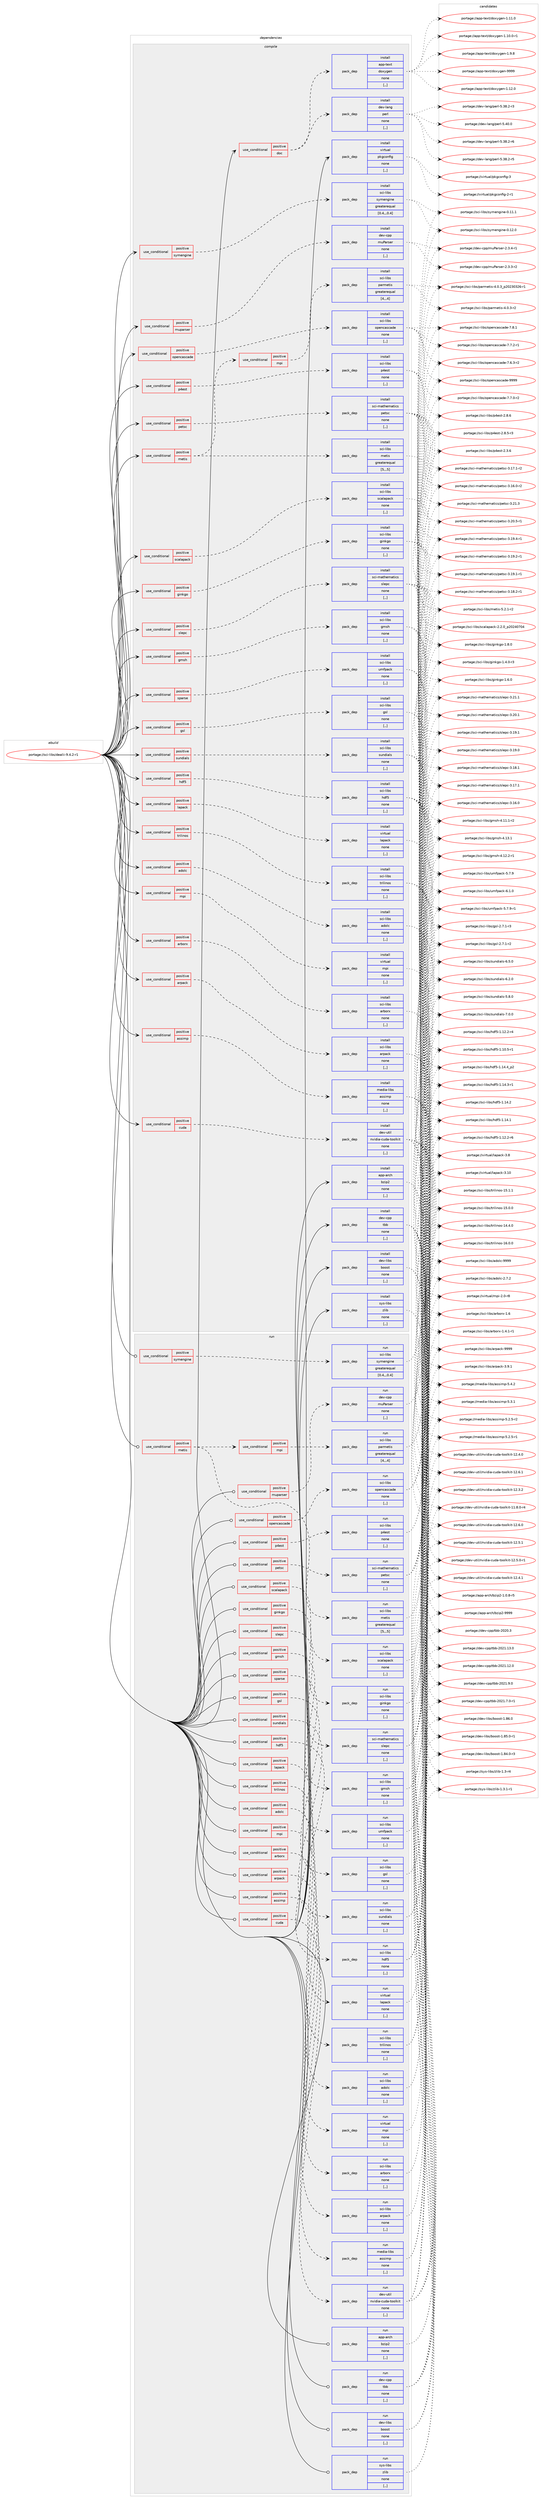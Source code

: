 digraph prolog {

# *************
# Graph options
# *************

newrank=true;
concentrate=true;
compound=true;
graph [rankdir=LR,fontname=Helvetica,fontsize=10,ranksep=1.5];#, ranksep=2.5, nodesep=0.2];
edge  [arrowhead=vee];
node  [fontname=Helvetica,fontsize=10];

# **********
# The ebuild
# **********

subgraph cluster_leftcol {
color=gray;
label=<<i>ebuild</i>>;
id [label="portage://sci-libs/dealii-9.4.2-r1", color=red, width=4, href="../sci-libs/dealii-9.4.2-r1.svg"];
}

# ****************
# The dependencies
# ****************

subgraph cluster_midcol {
color=gray;
label=<<i>dependencies</i>>;
subgraph cluster_compile {
fillcolor="#eeeeee";
style=filled;
label=<<i>compile</i>>;
subgraph cond239482 {
dependency910333 [label=<<TABLE BORDER="0" CELLBORDER="1" CELLSPACING="0" CELLPADDING="4"><TR><TD ROWSPAN="3" CELLPADDING="10">use_conditional</TD></TR><TR><TD>positive</TD></TR><TR><TD>adolc</TD></TR></TABLE>>, shape=none, color=red];
subgraph pack664252 {
dependency910334 [label=<<TABLE BORDER="0" CELLBORDER="1" CELLSPACING="0" CELLPADDING="4" WIDTH="220"><TR><TD ROWSPAN="6" CELLPADDING="30">pack_dep</TD></TR><TR><TD WIDTH="110">install</TD></TR><TR><TD>sci-libs</TD></TR><TR><TD>adolc</TD></TR><TR><TD>none</TD></TR><TR><TD>[,,]</TD></TR></TABLE>>, shape=none, color=blue];
}
dependency910333:e -> dependency910334:w [weight=20,style="dashed",arrowhead="vee"];
}
id:e -> dependency910333:w [weight=20,style="solid",arrowhead="vee"];
subgraph cond239483 {
dependency910335 [label=<<TABLE BORDER="0" CELLBORDER="1" CELLSPACING="0" CELLPADDING="4"><TR><TD ROWSPAN="3" CELLPADDING="10">use_conditional</TD></TR><TR><TD>positive</TD></TR><TR><TD>arborx</TD></TR></TABLE>>, shape=none, color=red];
subgraph pack664253 {
dependency910336 [label=<<TABLE BORDER="0" CELLBORDER="1" CELLSPACING="0" CELLPADDING="4" WIDTH="220"><TR><TD ROWSPAN="6" CELLPADDING="30">pack_dep</TD></TR><TR><TD WIDTH="110">install</TD></TR><TR><TD>sci-libs</TD></TR><TR><TD>arborx</TD></TR><TR><TD>none</TD></TR><TR><TD>[,,]</TD></TR></TABLE>>, shape=none, color=blue];
}
dependency910335:e -> dependency910336:w [weight=20,style="dashed",arrowhead="vee"];
}
id:e -> dependency910335:w [weight=20,style="solid",arrowhead="vee"];
subgraph cond239484 {
dependency910337 [label=<<TABLE BORDER="0" CELLBORDER="1" CELLSPACING="0" CELLPADDING="4"><TR><TD ROWSPAN="3" CELLPADDING="10">use_conditional</TD></TR><TR><TD>positive</TD></TR><TR><TD>arpack</TD></TR></TABLE>>, shape=none, color=red];
subgraph pack664254 {
dependency910338 [label=<<TABLE BORDER="0" CELLBORDER="1" CELLSPACING="0" CELLPADDING="4" WIDTH="220"><TR><TD ROWSPAN="6" CELLPADDING="30">pack_dep</TD></TR><TR><TD WIDTH="110">install</TD></TR><TR><TD>sci-libs</TD></TR><TR><TD>arpack</TD></TR><TR><TD>none</TD></TR><TR><TD>[,,]</TD></TR></TABLE>>, shape=none, color=blue];
}
dependency910337:e -> dependency910338:w [weight=20,style="dashed",arrowhead="vee"];
}
id:e -> dependency910337:w [weight=20,style="solid",arrowhead="vee"];
subgraph cond239485 {
dependency910339 [label=<<TABLE BORDER="0" CELLBORDER="1" CELLSPACING="0" CELLPADDING="4"><TR><TD ROWSPAN="3" CELLPADDING="10">use_conditional</TD></TR><TR><TD>positive</TD></TR><TR><TD>assimp</TD></TR></TABLE>>, shape=none, color=red];
subgraph pack664255 {
dependency910340 [label=<<TABLE BORDER="0" CELLBORDER="1" CELLSPACING="0" CELLPADDING="4" WIDTH="220"><TR><TD ROWSPAN="6" CELLPADDING="30">pack_dep</TD></TR><TR><TD WIDTH="110">install</TD></TR><TR><TD>media-libs</TD></TR><TR><TD>assimp</TD></TR><TR><TD>none</TD></TR><TR><TD>[,,]</TD></TR></TABLE>>, shape=none, color=blue];
}
dependency910339:e -> dependency910340:w [weight=20,style="dashed",arrowhead="vee"];
}
id:e -> dependency910339:w [weight=20,style="solid",arrowhead="vee"];
subgraph cond239486 {
dependency910341 [label=<<TABLE BORDER="0" CELLBORDER="1" CELLSPACING="0" CELLPADDING="4"><TR><TD ROWSPAN="3" CELLPADDING="10">use_conditional</TD></TR><TR><TD>positive</TD></TR><TR><TD>cuda</TD></TR></TABLE>>, shape=none, color=red];
subgraph pack664256 {
dependency910342 [label=<<TABLE BORDER="0" CELLBORDER="1" CELLSPACING="0" CELLPADDING="4" WIDTH="220"><TR><TD ROWSPAN="6" CELLPADDING="30">pack_dep</TD></TR><TR><TD WIDTH="110">install</TD></TR><TR><TD>dev-util</TD></TR><TR><TD>nvidia-cuda-toolkit</TD></TR><TR><TD>none</TD></TR><TR><TD>[,,]</TD></TR></TABLE>>, shape=none, color=blue];
}
dependency910341:e -> dependency910342:w [weight=20,style="dashed",arrowhead="vee"];
}
id:e -> dependency910341:w [weight=20,style="solid",arrowhead="vee"];
subgraph cond239487 {
dependency910343 [label=<<TABLE BORDER="0" CELLBORDER="1" CELLSPACING="0" CELLPADDING="4"><TR><TD ROWSPAN="3" CELLPADDING="10">use_conditional</TD></TR><TR><TD>positive</TD></TR><TR><TD>doc</TD></TR></TABLE>>, shape=none, color=red];
subgraph pack664257 {
dependency910344 [label=<<TABLE BORDER="0" CELLBORDER="1" CELLSPACING="0" CELLPADDING="4" WIDTH="220"><TR><TD ROWSPAN="6" CELLPADDING="30">pack_dep</TD></TR><TR><TD WIDTH="110">install</TD></TR><TR><TD>app-text</TD></TR><TR><TD>doxygen</TD></TR><TR><TD>none</TD></TR><TR><TD>[,,]</TD></TR></TABLE>>, shape=none, color=blue];
}
dependency910343:e -> dependency910344:w [weight=20,style="dashed",arrowhead="vee"];
subgraph pack664258 {
dependency910345 [label=<<TABLE BORDER="0" CELLBORDER="1" CELLSPACING="0" CELLPADDING="4" WIDTH="220"><TR><TD ROWSPAN="6" CELLPADDING="30">pack_dep</TD></TR><TR><TD WIDTH="110">install</TD></TR><TR><TD>dev-lang</TD></TR><TR><TD>perl</TD></TR><TR><TD>none</TD></TR><TR><TD>[,,]</TD></TR></TABLE>>, shape=none, color=blue];
}
dependency910343:e -> dependency910345:w [weight=20,style="dashed",arrowhead="vee"];
}
id:e -> dependency910343:w [weight=20,style="solid",arrowhead="vee"];
subgraph cond239488 {
dependency910346 [label=<<TABLE BORDER="0" CELLBORDER="1" CELLSPACING="0" CELLPADDING="4"><TR><TD ROWSPAN="3" CELLPADDING="10">use_conditional</TD></TR><TR><TD>positive</TD></TR><TR><TD>ginkgo</TD></TR></TABLE>>, shape=none, color=red];
subgraph pack664259 {
dependency910347 [label=<<TABLE BORDER="0" CELLBORDER="1" CELLSPACING="0" CELLPADDING="4" WIDTH="220"><TR><TD ROWSPAN="6" CELLPADDING="30">pack_dep</TD></TR><TR><TD WIDTH="110">install</TD></TR><TR><TD>sci-libs</TD></TR><TR><TD>ginkgo</TD></TR><TR><TD>none</TD></TR><TR><TD>[,,]</TD></TR></TABLE>>, shape=none, color=blue];
}
dependency910346:e -> dependency910347:w [weight=20,style="dashed",arrowhead="vee"];
}
id:e -> dependency910346:w [weight=20,style="solid",arrowhead="vee"];
subgraph cond239489 {
dependency910348 [label=<<TABLE BORDER="0" CELLBORDER="1" CELLSPACING="0" CELLPADDING="4"><TR><TD ROWSPAN="3" CELLPADDING="10">use_conditional</TD></TR><TR><TD>positive</TD></TR><TR><TD>gmsh</TD></TR></TABLE>>, shape=none, color=red];
subgraph pack664260 {
dependency910349 [label=<<TABLE BORDER="0" CELLBORDER="1" CELLSPACING="0" CELLPADDING="4" WIDTH="220"><TR><TD ROWSPAN="6" CELLPADDING="30">pack_dep</TD></TR><TR><TD WIDTH="110">install</TD></TR><TR><TD>sci-libs</TD></TR><TR><TD>gmsh</TD></TR><TR><TD>none</TD></TR><TR><TD>[,,]</TD></TR></TABLE>>, shape=none, color=blue];
}
dependency910348:e -> dependency910349:w [weight=20,style="dashed",arrowhead="vee"];
}
id:e -> dependency910348:w [weight=20,style="solid",arrowhead="vee"];
subgraph cond239490 {
dependency910350 [label=<<TABLE BORDER="0" CELLBORDER="1" CELLSPACING="0" CELLPADDING="4"><TR><TD ROWSPAN="3" CELLPADDING="10">use_conditional</TD></TR><TR><TD>positive</TD></TR><TR><TD>gsl</TD></TR></TABLE>>, shape=none, color=red];
subgraph pack664261 {
dependency910351 [label=<<TABLE BORDER="0" CELLBORDER="1" CELLSPACING="0" CELLPADDING="4" WIDTH="220"><TR><TD ROWSPAN="6" CELLPADDING="30">pack_dep</TD></TR><TR><TD WIDTH="110">install</TD></TR><TR><TD>sci-libs</TD></TR><TR><TD>gsl</TD></TR><TR><TD>none</TD></TR><TR><TD>[,,]</TD></TR></TABLE>>, shape=none, color=blue];
}
dependency910350:e -> dependency910351:w [weight=20,style="dashed",arrowhead="vee"];
}
id:e -> dependency910350:w [weight=20,style="solid",arrowhead="vee"];
subgraph cond239491 {
dependency910352 [label=<<TABLE BORDER="0" CELLBORDER="1" CELLSPACING="0" CELLPADDING="4"><TR><TD ROWSPAN="3" CELLPADDING="10">use_conditional</TD></TR><TR><TD>positive</TD></TR><TR><TD>hdf5</TD></TR></TABLE>>, shape=none, color=red];
subgraph pack664262 {
dependency910353 [label=<<TABLE BORDER="0" CELLBORDER="1" CELLSPACING="0" CELLPADDING="4" WIDTH="220"><TR><TD ROWSPAN="6" CELLPADDING="30">pack_dep</TD></TR><TR><TD WIDTH="110">install</TD></TR><TR><TD>sci-libs</TD></TR><TR><TD>hdf5</TD></TR><TR><TD>none</TD></TR><TR><TD>[,,]</TD></TR></TABLE>>, shape=none, color=blue];
}
dependency910352:e -> dependency910353:w [weight=20,style="dashed",arrowhead="vee"];
}
id:e -> dependency910352:w [weight=20,style="solid",arrowhead="vee"];
subgraph cond239492 {
dependency910354 [label=<<TABLE BORDER="0" CELLBORDER="1" CELLSPACING="0" CELLPADDING="4"><TR><TD ROWSPAN="3" CELLPADDING="10">use_conditional</TD></TR><TR><TD>positive</TD></TR><TR><TD>lapack</TD></TR></TABLE>>, shape=none, color=red];
subgraph pack664263 {
dependency910355 [label=<<TABLE BORDER="0" CELLBORDER="1" CELLSPACING="0" CELLPADDING="4" WIDTH="220"><TR><TD ROWSPAN="6" CELLPADDING="30">pack_dep</TD></TR><TR><TD WIDTH="110">install</TD></TR><TR><TD>virtual</TD></TR><TR><TD>lapack</TD></TR><TR><TD>none</TD></TR><TR><TD>[,,]</TD></TR></TABLE>>, shape=none, color=blue];
}
dependency910354:e -> dependency910355:w [weight=20,style="dashed",arrowhead="vee"];
}
id:e -> dependency910354:w [weight=20,style="solid",arrowhead="vee"];
subgraph cond239493 {
dependency910356 [label=<<TABLE BORDER="0" CELLBORDER="1" CELLSPACING="0" CELLPADDING="4"><TR><TD ROWSPAN="3" CELLPADDING="10">use_conditional</TD></TR><TR><TD>positive</TD></TR><TR><TD>metis</TD></TR></TABLE>>, shape=none, color=red];
subgraph pack664264 {
dependency910357 [label=<<TABLE BORDER="0" CELLBORDER="1" CELLSPACING="0" CELLPADDING="4" WIDTH="220"><TR><TD ROWSPAN="6" CELLPADDING="30">pack_dep</TD></TR><TR><TD WIDTH="110">install</TD></TR><TR><TD>sci-libs</TD></TR><TR><TD>metis</TD></TR><TR><TD>greaterequal</TD></TR><TR><TD>[5,,,5]</TD></TR></TABLE>>, shape=none, color=blue];
}
dependency910356:e -> dependency910357:w [weight=20,style="dashed",arrowhead="vee"];
subgraph cond239494 {
dependency910358 [label=<<TABLE BORDER="0" CELLBORDER="1" CELLSPACING="0" CELLPADDING="4"><TR><TD ROWSPAN="3" CELLPADDING="10">use_conditional</TD></TR><TR><TD>positive</TD></TR><TR><TD>mpi</TD></TR></TABLE>>, shape=none, color=red];
subgraph pack664265 {
dependency910359 [label=<<TABLE BORDER="0" CELLBORDER="1" CELLSPACING="0" CELLPADDING="4" WIDTH="220"><TR><TD ROWSPAN="6" CELLPADDING="30">pack_dep</TD></TR><TR><TD WIDTH="110">install</TD></TR><TR><TD>sci-libs</TD></TR><TR><TD>parmetis</TD></TR><TR><TD>greaterequal</TD></TR><TR><TD>[4,,,4]</TD></TR></TABLE>>, shape=none, color=blue];
}
dependency910358:e -> dependency910359:w [weight=20,style="dashed",arrowhead="vee"];
}
dependency910356:e -> dependency910358:w [weight=20,style="dashed",arrowhead="vee"];
}
id:e -> dependency910356:w [weight=20,style="solid",arrowhead="vee"];
subgraph cond239495 {
dependency910360 [label=<<TABLE BORDER="0" CELLBORDER="1" CELLSPACING="0" CELLPADDING="4"><TR><TD ROWSPAN="3" CELLPADDING="10">use_conditional</TD></TR><TR><TD>positive</TD></TR><TR><TD>mpi</TD></TR></TABLE>>, shape=none, color=red];
subgraph pack664266 {
dependency910361 [label=<<TABLE BORDER="0" CELLBORDER="1" CELLSPACING="0" CELLPADDING="4" WIDTH="220"><TR><TD ROWSPAN="6" CELLPADDING="30">pack_dep</TD></TR><TR><TD WIDTH="110">install</TD></TR><TR><TD>virtual</TD></TR><TR><TD>mpi</TD></TR><TR><TD>none</TD></TR><TR><TD>[,,]</TD></TR></TABLE>>, shape=none, color=blue];
}
dependency910360:e -> dependency910361:w [weight=20,style="dashed",arrowhead="vee"];
}
id:e -> dependency910360:w [weight=20,style="solid",arrowhead="vee"];
subgraph cond239496 {
dependency910362 [label=<<TABLE BORDER="0" CELLBORDER="1" CELLSPACING="0" CELLPADDING="4"><TR><TD ROWSPAN="3" CELLPADDING="10">use_conditional</TD></TR><TR><TD>positive</TD></TR><TR><TD>muparser</TD></TR></TABLE>>, shape=none, color=red];
subgraph pack664267 {
dependency910363 [label=<<TABLE BORDER="0" CELLBORDER="1" CELLSPACING="0" CELLPADDING="4" WIDTH="220"><TR><TD ROWSPAN="6" CELLPADDING="30">pack_dep</TD></TR><TR><TD WIDTH="110">install</TD></TR><TR><TD>dev-cpp</TD></TR><TR><TD>muParser</TD></TR><TR><TD>none</TD></TR><TR><TD>[,,]</TD></TR></TABLE>>, shape=none, color=blue];
}
dependency910362:e -> dependency910363:w [weight=20,style="dashed",arrowhead="vee"];
}
id:e -> dependency910362:w [weight=20,style="solid",arrowhead="vee"];
subgraph cond239497 {
dependency910364 [label=<<TABLE BORDER="0" CELLBORDER="1" CELLSPACING="0" CELLPADDING="4"><TR><TD ROWSPAN="3" CELLPADDING="10">use_conditional</TD></TR><TR><TD>positive</TD></TR><TR><TD>opencascade</TD></TR></TABLE>>, shape=none, color=red];
subgraph pack664268 {
dependency910365 [label=<<TABLE BORDER="0" CELLBORDER="1" CELLSPACING="0" CELLPADDING="4" WIDTH="220"><TR><TD ROWSPAN="6" CELLPADDING="30">pack_dep</TD></TR><TR><TD WIDTH="110">install</TD></TR><TR><TD>sci-libs</TD></TR><TR><TD>opencascade</TD></TR><TR><TD>none</TD></TR><TR><TD>[,,]</TD></TR></TABLE>>, shape=none, color=blue];
}
dependency910364:e -> dependency910365:w [weight=20,style="dashed",arrowhead="vee"];
}
id:e -> dependency910364:w [weight=20,style="solid",arrowhead="vee"];
subgraph cond239498 {
dependency910366 [label=<<TABLE BORDER="0" CELLBORDER="1" CELLSPACING="0" CELLPADDING="4"><TR><TD ROWSPAN="3" CELLPADDING="10">use_conditional</TD></TR><TR><TD>positive</TD></TR><TR><TD>p4est</TD></TR></TABLE>>, shape=none, color=red];
subgraph pack664269 {
dependency910367 [label=<<TABLE BORDER="0" CELLBORDER="1" CELLSPACING="0" CELLPADDING="4" WIDTH="220"><TR><TD ROWSPAN="6" CELLPADDING="30">pack_dep</TD></TR><TR><TD WIDTH="110">install</TD></TR><TR><TD>sci-libs</TD></TR><TR><TD>p4est</TD></TR><TR><TD>none</TD></TR><TR><TD>[,,]</TD></TR></TABLE>>, shape=none, color=blue];
}
dependency910366:e -> dependency910367:w [weight=20,style="dashed",arrowhead="vee"];
}
id:e -> dependency910366:w [weight=20,style="solid",arrowhead="vee"];
subgraph cond239499 {
dependency910368 [label=<<TABLE BORDER="0" CELLBORDER="1" CELLSPACING="0" CELLPADDING="4"><TR><TD ROWSPAN="3" CELLPADDING="10">use_conditional</TD></TR><TR><TD>positive</TD></TR><TR><TD>petsc</TD></TR></TABLE>>, shape=none, color=red];
subgraph pack664270 {
dependency910369 [label=<<TABLE BORDER="0" CELLBORDER="1" CELLSPACING="0" CELLPADDING="4" WIDTH="220"><TR><TD ROWSPAN="6" CELLPADDING="30">pack_dep</TD></TR><TR><TD WIDTH="110">install</TD></TR><TR><TD>sci-mathematics</TD></TR><TR><TD>petsc</TD></TR><TR><TD>none</TD></TR><TR><TD>[,,]</TD></TR></TABLE>>, shape=none, color=blue];
}
dependency910368:e -> dependency910369:w [weight=20,style="dashed",arrowhead="vee"];
}
id:e -> dependency910368:w [weight=20,style="solid",arrowhead="vee"];
subgraph cond239500 {
dependency910370 [label=<<TABLE BORDER="0" CELLBORDER="1" CELLSPACING="0" CELLPADDING="4"><TR><TD ROWSPAN="3" CELLPADDING="10">use_conditional</TD></TR><TR><TD>positive</TD></TR><TR><TD>scalapack</TD></TR></TABLE>>, shape=none, color=red];
subgraph pack664271 {
dependency910371 [label=<<TABLE BORDER="0" CELLBORDER="1" CELLSPACING="0" CELLPADDING="4" WIDTH="220"><TR><TD ROWSPAN="6" CELLPADDING="30">pack_dep</TD></TR><TR><TD WIDTH="110">install</TD></TR><TR><TD>sci-libs</TD></TR><TR><TD>scalapack</TD></TR><TR><TD>none</TD></TR><TR><TD>[,,]</TD></TR></TABLE>>, shape=none, color=blue];
}
dependency910370:e -> dependency910371:w [weight=20,style="dashed",arrowhead="vee"];
}
id:e -> dependency910370:w [weight=20,style="solid",arrowhead="vee"];
subgraph cond239501 {
dependency910372 [label=<<TABLE BORDER="0" CELLBORDER="1" CELLSPACING="0" CELLPADDING="4"><TR><TD ROWSPAN="3" CELLPADDING="10">use_conditional</TD></TR><TR><TD>positive</TD></TR><TR><TD>slepc</TD></TR></TABLE>>, shape=none, color=red];
subgraph pack664272 {
dependency910373 [label=<<TABLE BORDER="0" CELLBORDER="1" CELLSPACING="0" CELLPADDING="4" WIDTH="220"><TR><TD ROWSPAN="6" CELLPADDING="30">pack_dep</TD></TR><TR><TD WIDTH="110">install</TD></TR><TR><TD>sci-mathematics</TD></TR><TR><TD>slepc</TD></TR><TR><TD>none</TD></TR><TR><TD>[,,]</TD></TR></TABLE>>, shape=none, color=blue];
}
dependency910372:e -> dependency910373:w [weight=20,style="dashed",arrowhead="vee"];
}
id:e -> dependency910372:w [weight=20,style="solid",arrowhead="vee"];
subgraph cond239502 {
dependency910374 [label=<<TABLE BORDER="0" CELLBORDER="1" CELLSPACING="0" CELLPADDING="4"><TR><TD ROWSPAN="3" CELLPADDING="10">use_conditional</TD></TR><TR><TD>positive</TD></TR><TR><TD>sparse</TD></TR></TABLE>>, shape=none, color=red];
subgraph pack664273 {
dependency910375 [label=<<TABLE BORDER="0" CELLBORDER="1" CELLSPACING="0" CELLPADDING="4" WIDTH="220"><TR><TD ROWSPAN="6" CELLPADDING="30">pack_dep</TD></TR><TR><TD WIDTH="110">install</TD></TR><TR><TD>sci-libs</TD></TR><TR><TD>umfpack</TD></TR><TR><TD>none</TD></TR><TR><TD>[,,]</TD></TR></TABLE>>, shape=none, color=blue];
}
dependency910374:e -> dependency910375:w [weight=20,style="dashed",arrowhead="vee"];
}
id:e -> dependency910374:w [weight=20,style="solid",arrowhead="vee"];
subgraph cond239503 {
dependency910376 [label=<<TABLE BORDER="0" CELLBORDER="1" CELLSPACING="0" CELLPADDING="4"><TR><TD ROWSPAN="3" CELLPADDING="10">use_conditional</TD></TR><TR><TD>positive</TD></TR><TR><TD>sundials</TD></TR></TABLE>>, shape=none, color=red];
subgraph pack664274 {
dependency910377 [label=<<TABLE BORDER="0" CELLBORDER="1" CELLSPACING="0" CELLPADDING="4" WIDTH="220"><TR><TD ROWSPAN="6" CELLPADDING="30">pack_dep</TD></TR><TR><TD WIDTH="110">install</TD></TR><TR><TD>sci-libs</TD></TR><TR><TD>sundials</TD></TR><TR><TD>none</TD></TR><TR><TD>[,,]</TD></TR></TABLE>>, shape=none, color=blue];
}
dependency910376:e -> dependency910377:w [weight=20,style="dashed",arrowhead="vee"];
}
id:e -> dependency910376:w [weight=20,style="solid",arrowhead="vee"];
subgraph cond239504 {
dependency910378 [label=<<TABLE BORDER="0" CELLBORDER="1" CELLSPACING="0" CELLPADDING="4"><TR><TD ROWSPAN="3" CELLPADDING="10">use_conditional</TD></TR><TR><TD>positive</TD></TR><TR><TD>symengine</TD></TR></TABLE>>, shape=none, color=red];
subgraph pack664275 {
dependency910379 [label=<<TABLE BORDER="0" CELLBORDER="1" CELLSPACING="0" CELLPADDING="4" WIDTH="220"><TR><TD ROWSPAN="6" CELLPADDING="30">pack_dep</TD></TR><TR><TD WIDTH="110">install</TD></TR><TR><TD>sci-libs</TD></TR><TR><TD>symengine</TD></TR><TR><TD>greaterequal</TD></TR><TR><TD>[0.4,,,0.4]</TD></TR></TABLE>>, shape=none, color=blue];
}
dependency910378:e -> dependency910379:w [weight=20,style="dashed",arrowhead="vee"];
}
id:e -> dependency910378:w [weight=20,style="solid",arrowhead="vee"];
subgraph cond239505 {
dependency910380 [label=<<TABLE BORDER="0" CELLBORDER="1" CELLSPACING="0" CELLPADDING="4"><TR><TD ROWSPAN="3" CELLPADDING="10">use_conditional</TD></TR><TR><TD>positive</TD></TR><TR><TD>trilinos</TD></TR></TABLE>>, shape=none, color=red];
subgraph pack664276 {
dependency910381 [label=<<TABLE BORDER="0" CELLBORDER="1" CELLSPACING="0" CELLPADDING="4" WIDTH="220"><TR><TD ROWSPAN="6" CELLPADDING="30">pack_dep</TD></TR><TR><TD WIDTH="110">install</TD></TR><TR><TD>sci-libs</TD></TR><TR><TD>trilinos</TD></TR><TR><TD>none</TD></TR><TR><TD>[,,]</TD></TR></TABLE>>, shape=none, color=blue];
}
dependency910380:e -> dependency910381:w [weight=20,style="dashed",arrowhead="vee"];
}
id:e -> dependency910380:w [weight=20,style="solid",arrowhead="vee"];
subgraph pack664277 {
dependency910382 [label=<<TABLE BORDER="0" CELLBORDER="1" CELLSPACING="0" CELLPADDING="4" WIDTH="220"><TR><TD ROWSPAN="6" CELLPADDING="30">pack_dep</TD></TR><TR><TD WIDTH="110">install</TD></TR><TR><TD>app-arch</TD></TR><TR><TD>bzip2</TD></TR><TR><TD>none</TD></TR><TR><TD>[,,]</TD></TR></TABLE>>, shape=none, color=blue];
}
id:e -> dependency910382:w [weight=20,style="solid",arrowhead="vee"];
subgraph pack664278 {
dependency910383 [label=<<TABLE BORDER="0" CELLBORDER="1" CELLSPACING="0" CELLPADDING="4" WIDTH="220"><TR><TD ROWSPAN="6" CELLPADDING="30">pack_dep</TD></TR><TR><TD WIDTH="110">install</TD></TR><TR><TD>dev-cpp</TD></TR><TR><TD>tbb</TD></TR><TR><TD>none</TD></TR><TR><TD>[,,]</TD></TR></TABLE>>, shape=none, color=blue];
}
id:e -> dependency910383:w [weight=20,style="solid",arrowhead="vee"];
subgraph pack664279 {
dependency910384 [label=<<TABLE BORDER="0" CELLBORDER="1" CELLSPACING="0" CELLPADDING="4" WIDTH="220"><TR><TD ROWSPAN="6" CELLPADDING="30">pack_dep</TD></TR><TR><TD WIDTH="110">install</TD></TR><TR><TD>dev-libs</TD></TR><TR><TD>boost</TD></TR><TR><TD>none</TD></TR><TR><TD>[,,]</TD></TR></TABLE>>, shape=none, color=blue];
}
id:e -> dependency910384:w [weight=20,style="solid",arrowhead="vee"];
subgraph pack664280 {
dependency910385 [label=<<TABLE BORDER="0" CELLBORDER="1" CELLSPACING="0" CELLPADDING="4" WIDTH="220"><TR><TD ROWSPAN="6" CELLPADDING="30">pack_dep</TD></TR><TR><TD WIDTH="110">install</TD></TR><TR><TD>sys-libs</TD></TR><TR><TD>zlib</TD></TR><TR><TD>none</TD></TR><TR><TD>[,,]</TD></TR></TABLE>>, shape=none, color=blue];
}
id:e -> dependency910385:w [weight=20,style="solid",arrowhead="vee"];
subgraph pack664281 {
dependency910386 [label=<<TABLE BORDER="0" CELLBORDER="1" CELLSPACING="0" CELLPADDING="4" WIDTH="220"><TR><TD ROWSPAN="6" CELLPADDING="30">pack_dep</TD></TR><TR><TD WIDTH="110">install</TD></TR><TR><TD>virtual</TD></TR><TR><TD>pkgconfig</TD></TR><TR><TD>none</TD></TR><TR><TD>[,,]</TD></TR></TABLE>>, shape=none, color=blue];
}
id:e -> dependency910386:w [weight=20,style="solid",arrowhead="vee"];
}
subgraph cluster_compileandrun {
fillcolor="#eeeeee";
style=filled;
label=<<i>compile and run</i>>;
}
subgraph cluster_run {
fillcolor="#eeeeee";
style=filled;
label=<<i>run</i>>;
subgraph cond239506 {
dependency910387 [label=<<TABLE BORDER="0" CELLBORDER="1" CELLSPACING="0" CELLPADDING="4"><TR><TD ROWSPAN="3" CELLPADDING="10">use_conditional</TD></TR><TR><TD>positive</TD></TR><TR><TD>adolc</TD></TR></TABLE>>, shape=none, color=red];
subgraph pack664282 {
dependency910388 [label=<<TABLE BORDER="0" CELLBORDER="1" CELLSPACING="0" CELLPADDING="4" WIDTH="220"><TR><TD ROWSPAN="6" CELLPADDING="30">pack_dep</TD></TR><TR><TD WIDTH="110">run</TD></TR><TR><TD>sci-libs</TD></TR><TR><TD>adolc</TD></TR><TR><TD>none</TD></TR><TR><TD>[,,]</TD></TR></TABLE>>, shape=none, color=blue];
}
dependency910387:e -> dependency910388:w [weight=20,style="dashed",arrowhead="vee"];
}
id:e -> dependency910387:w [weight=20,style="solid",arrowhead="odot"];
subgraph cond239507 {
dependency910389 [label=<<TABLE BORDER="0" CELLBORDER="1" CELLSPACING="0" CELLPADDING="4"><TR><TD ROWSPAN="3" CELLPADDING="10">use_conditional</TD></TR><TR><TD>positive</TD></TR><TR><TD>arborx</TD></TR></TABLE>>, shape=none, color=red];
subgraph pack664283 {
dependency910390 [label=<<TABLE BORDER="0" CELLBORDER="1" CELLSPACING="0" CELLPADDING="4" WIDTH="220"><TR><TD ROWSPAN="6" CELLPADDING="30">pack_dep</TD></TR><TR><TD WIDTH="110">run</TD></TR><TR><TD>sci-libs</TD></TR><TR><TD>arborx</TD></TR><TR><TD>none</TD></TR><TR><TD>[,,]</TD></TR></TABLE>>, shape=none, color=blue];
}
dependency910389:e -> dependency910390:w [weight=20,style="dashed",arrowhead="vee"];
}
id:e -> dependency910389:w [weight=20,style="solid",arrowhead="odot"];
subgraph cond239508 {
dependency910391 [label=<<TABLE BORDER="0" CELLBORDER="1" CELLSPACING="0" CELLPADDING="4"><TR><TD ROWSPAN="3" CELLPADDING="10">use_conditional</TD></TR><TR><TD>positive</TD></TR><TR><TD>arpack</TD></TR></TABLE>>, shape=none, color=red];
subgraph pack664284 {
dependency910392 [label=<<TABLE BORDER="0" CELLBORDER="1" CELLSPACING="0" CELLPADDING="4" WIDTH="220"><TR><TD ROWSPAN="6" CELLPADDING="30">pack_dep</TD></TR><TR><TD WIDTH="110">run</TD></TR><TR><TD>sci-libs</TD></TR><TR><TD>arpack</TD></TR><TR><TD>none</TD></TR><TR><TD>[,,]</TD></TR></TABLE>>, shape=none, color=blue];
}
dependency910391:e -> dependency910392:w [weight=20,style="dashed",arrowhead="vee"];
}
id:e -> dependency910391:w [weight=20,style="solid",arrowhead="odot"];
subgraph cond239509 {
dependency910393 [label=<<TABLE BORDER="0" CELLBORDER="1" CELLSPACING="0" CELLPADDING="4"><TR><TD ROWSPAN="3" CELLPADDING="10">use_conditional</TD></TR><TR><TD>positive</TD></TR><TR><TD>assimp</TD></TR></TABLE>>, shape=none, color=red];
subgraph pack664285 {
dependency910394 [label=<<TABLE BORDER="0" CELLBORDER="1" CELLSPACING="0" CELLPADDING="4" WIDTH="220"><TR><TD ROWSPAN="6" CELLPADDING="30">pack_dep</TD></TR><TR><TD WIDTH="110">run</TD></TR><TR><TD>media-libs</TD></TR><TR><TD>assimp</TD></TR><TR><TD>none</TD></TR><TR><TD>[,,]</TD></TR></TABLE>>, shape=none, color=blue];
}
dependency910393:e -> dependency910394:w [weight=20,style="dashed",arrowhead="vee"];
}
id:e -> dependency910393:w [weight=20,style="solid",arrowhead="odot"];
subgraph cond239510 {
dependency910395 [label=<<TABLE BORDER="0" CELLBORDER="1" CELLSPACING="0" CELLPADDING="4"><TR><TD ROWSPAN="3" CELLPADDING="10">use_conditional</TD></TR><TR><TD>positive</TD></TR><TR><TD>cuda</TD></TR></TABLE>>, shape=none, color=red];
subgraph pack664286 {
dependency910396 [label=<<TABLE BORDER="0" CELLBORDER="1" CELLSPACING="0" CELLPADDING="4" WIDTH="220"><TR><TD ROWSPAN="6" CELLPADDING="30">pack_dep</TD></TR><TR><TD WIDTH="110">run</TD></TR><TR><TD>dev-util</TD></TR><TR><TD>nvidia-cuda-toolkit</TD></TR><TR><TD>none</TD></TR><TR><TD>[,,]</TD></TR></TABLE>>, shape=none, color=blue];
}
dependency910395:e -> dependency910396:w [weight=20,style="dashed",arrowhead="vee"];
}
id:e -> dependency910395:w [weight=20,style="solid",arrowhead="odot"];
subgraph cond239511 {
dependency910397 [label=<<TABLE BORDER="0" CELLBORDER="1" CELLSPACING="0" CELLPADDING="4"><TR><TD ROWSPAN="3" CELLPADDING="10">use_conditional</TD></TR><TR><TD>positive</TD></TR><TR><TD>ginkgo</TD></TR></TABLE>>, shape=none, color=red];
subgraph pack664287 {
dependency910398 [label=<<TABLE BORDER="0" CELLBORDER="1" CELLSPACING="0" CELLPADDING="4" WIDTH="220"><TR><TD ROWSPAN="6" CELLPADDING="30">pack_dep</TD></TR><TR><TD WIDTH="110">run</TD></TR><TR><TD>sci-libs</TD></TR><TR><TD>ginkgo</TD></TR><TR><TD>none</TD></TR><TR><TD>[,,]</TD></TR></TABLE>>, shape=none, color=blue];
}
dependency910397:e -> dependency910398:w [weight=20,style="dashed",arrowhead="vee"];
}
id:e -> dependency910397:w [weight=20,style="solid",arrowhead="odot"];
subgraph cond239512 {
dependency910399 [label=<<TABLE BORDER="0" CELLBORDER="1" CELLSPACING="0" CELLPADDING="4"><TR><TD ROWSPAN="3" CELLPADDING="10">use_conditional</TD></TR><TR><TD>positive</TD></TR><TR><TD>gmsh</TD></TR></TABLE>>, shape=none, color=red];
subgraph pack664288 {
dependency910400 [label=<<TABLE BORDER="0" CELLBORDER="1" CELLSPACING="0" CELLPADDING="4" WIDTH="220"><TR><TD ROWSPAN="6" CELLPADDING="30">pack_dep</TD></TR><TR><TD WIDTH="110">run</TD></TR><TR><TD>sci-libs</TD></TR><TR><TD>gmsh</TD></TR><TR><TD>none</TD></TR><TR><TD>[,,]</TD></TR></TABLE>>, shape=none, color=blue];
}
dependency910399:e -> dependency910400:w [weight=20,style="dashed",arrowhead="vee"];
}
id:e -> dependency910399:w [weight=20,style="solid",arrowhead="odot"];
subgraph cond239513 {
dependency910401 [label=<<TABLE BORDER="0" CELLBORDER="1" CELLSPACING="0" CELLPADDING="4"><TR><TD ROWSPAN="3" CELLPADDING="10">use_conditional</TD></TR><TR><TD>positive</TD></TR><TR><TD>gsl</TD></TR></TABLE>>, shape=none, color=red];
subgraph pack664289 {
dependency910402 [label=<<TABLE BORDER="0" CELLBORDER="1" CELLSPACING="0" CELLPADDING="4" WIDTH="220"><TR><TD ROWSPAN="6" CELLPADDING="30">pack_dep</TD></TR><TR><TD WIDTH="110">run</TD></TR><TR><TD>sci-libs</TD></TR><TR><TD>gsl</TD></TR><TR><TD>none</TD></TR><TR><TD>[,,]</TD></TR></TABLE>>, shape=none, color=blue];
}
dependency910401:e -> dependency910402:w [weight=20,style="dashed",arrowhead="vee"];
}
id:e -> dependency910401:w [weight=20,style="solid",arrowhead="odot"];
subgraph cond239514 {
dependency910403 [label=<<TABLE BORDER="0" CELLBORDER="1" CELLSPACING="0" CELLPADDING="4"><TR><TD ROWSPAN="3" CELLPADDING="10">use_conditional</TD></TR><TR><TD>positive</TD></TR><TR><TD>hdf5</TD></TR></TABLE>>, shape=none, color=red];
subgraph pack664290 {
dependency910404 [label=<<TABLE BORDER="0" CELLBORDER="1" CELLSPACING="0" CELLPADDING="4" WIDTH="220"><TR><TD ROWSPAN="6" CELLPADDING="30">pack_dep</TD></TR><TR><TD WIDTH="110">run</TD></TR><TR><TD>sci-libs</TD></TR><TR><TD>hdf5</TD></TR><TR><TD>none</TD></TR><TR><TD>[,,]</TD></TR></TABLE>>, shape=none, color=blue];
}
dependency910403:e -> dependency910404:w [weight=20,style="dashed",arrowhead="vee"];
}
id:e -> dependency910403:w [weight=20,style="solid",arrowhead="odot"];
subgraph cond239515 {
dependency910405 [label=<<TABLE BORDER="0" CELLBORDER="1" CELLSPACING="0" CELLPADDING="4"><TR><TD ROWSPAN="3" CELLPADDING="10">use_conditional</TD></TR><TR><TD>positive</TD></TR><TR><TD>lapack</TD></TR></TABLE>>, shape=none, color=red];
subgraph pack664291 {
dependency910406 [label=<<TABLE BORDER="0" CELLBORDER="1" CELLSPACING="0" CELLPADDING="4" WIDTH="220"><TR><TD ROWSPAN="6" CELLPADDING="30">pack_dep</TD></TR><TR><TD WIDTH="110">run</TD></TR><TR><TD>virtual</TD></TR><TR><TD>lapack</TD></TR><TR><TD>none</TD></TR><TR><TD>[,,]</TD></TR></TABLE>>, shape=none, color=blue];
}
dependency910405:e -> dependency910406:w [weight=20,style="dashed",arrowhead="vee"];
}
id:e -> dependency910405:w [weight=20,style="solid",arrowhead="odot"];
subgraph cond239516 {
dependency910407 [label=<<TABLE BORDER="0" CELLBORDER="1" CELLSPACING="0" CELLPADDING="4"><TR><TD ROWSPAN="3" CELLPADDING="10">use_conditional</TD></TR><TR><TD>positive</TD></TR><TR><TD>metis</TD></TR></TABLE>>, shape=none, color=red];
subgraph pack664292 {
dependency910408 [label=<<TABLE BORDER="0" CELLBORDER="1" CELLSPACING="0" CELLPADDING="4" WIDTH="220"><TR><TD ROWSPAN="6" CELLPADDING="30">pack_dep</TD></TR><TR><TD WIDTH="110">run</TD></TR><TR><TD>sci-libs</TD></TR><TR><TD>metis</TD></TR><TR><TD>greaterequal</TD></TR><TR><TD>[5,,,5]</TD></TR></TABLE>>, shape=none, color=blue];
}
dependency910407:e -> dependency910408:w [weight=20,style="dashed",arrowhead="vee"];
subgraph cond239517 {
dependency910409 [label=<<TABLE BORDER="0" CELLBORDER="1" CELLSPACING="0" CELLPADDING="4"><TR><TD ROWSPAN="3" CELLPADDING="10">use_conditional</TD></TR><TR><TD>positive</TD></TR><TR><TD>mpi</TD></TR></TABLE>>, shape=none, color=red];
subgraph pack664293 {
dependency910410 [label=<<TABLE BORDER="0" CELLBORDER="1" CELLSPACING="0" CELLPADDING="4" WIDTH="220"><TR><TD ROWSPAN="6" CELLPADDING="30">pack_dep</TD></TR><TR><TD WIDTH="110">run</TD></TR><TR><TD>sci-libs</TD></TR><TR><TD>parmetis</TD></TR><TR><TD>greaterequal</TD></TR><TR><TD>[4,,,4]</TD></TR></TABLE>>, shape=none, color=blue];
}
dependency910409:e -> dependency910410:w [weight=20,style="dashed",arrowhead="vee"];
}
dependency910407:e -> dependency910409:w [weight=20,style="dashed",arrowhead="vee"];
}
id:e -> dependency910407:w [weight=20,style="solid",arrowhead="odot"];
subgraph cond239518 {
dependency910411 [label=<<TABLE BORDER="0" CELLBORDER="1" CELLSPACING="0" CELLPADDING="4"><TR><TD ROWSPAN="3" CELLPADDING="10">use_conditional</TD></TR><TR><TD>positive</TD></TR><TR><TD>mpi</TD></TR></TABLE>>, shape=none, color=red];
subgraph pack664294 {
dependency910412 [label=<<TABLE BORDER="0" CELLBORDER="1" CELLSPACING="0" CELLPADDING="4" WIDTH="220"><TR><TD ROWSPAN="6" CELLPADDING="30">pack_dep</TD></TR><TR><TD WIDTH="110">run</TD></TR><TR><TD>virtual</TD></TR><TR><TD>mpi</TD></TR><TR><TD>none</TD></TR><TR><TD>[,,]</TD></TR></TABLE>>, shape=none, color=blue];
}
dependency910411:e -> dependency910412:w [weight=20,style="dashed",arrowhead="vee"];
}
id:e -> dependency910411:w [weight=20,style="solid",arrowhead="odot"];
subgraph cond239519 {
dependency910413 [label=<<TABLE BORDER="0" CELLBORDER="1" CELLSPACING="0" CELLPADDING="4"><TR><TD ROWSPAN="3" CELLPADDING="10">use_conditional</TD></TR><TR><TD>positive</TD></TR><TR><TD>muparser</TD></TR></TABLE>>, shape=none, color=red];
subgraph pack664295 {
dependency910414 [label=<<TABLE BORDER="0" CELLBORDER="1" CELLSPACING="0" CELLPADDING="4" WIDTH="220"><TR><TD ROWSPAN="6" CELLPADDING="30">pack_dep</TD></TR><TR><TD WIDTH="110">run</TD></TR><TR><TD>dev-cpp</TD></TR><TR><TD>muParser</TD></TR><TR><TD>none</TD></TR><TR><TD>[,,]</TD></TR></TABLE>>, shape=none, color=blue];
}
dependency910413:e -> dependency910414:w [weight=20,style="dashed",arrowhead="vee"];
}
id:e -> dependency910413:w [weight=20,style="solid",arrowhead="odot"];
subgraph cond239520 {
dependency910415 [label=<<TABLE BORDER="0" CELLBORDER="1" CELLSPACING="0" CELLPADDING="4"><TR><TD ROWSPAN="3" CELLPADDING="10">use_conditional</TD></TR><TR><TD>positive</TD></TR><TR><TD>opencascade</TD></TR></TABLE>>, shape=none, color=red];
subgraph pack664296 {
dependency910416 [label=<<TABLE BORDER="0" CELLBORDER="1" CELLSPACING="0" CELLPADDING="4" WIDTH="220"><TR><TD ROWSPAN="6" CELLPADDING="30">pack_dep</TD></TR><TR><TD WIDTH="110">run</TD></TR><TR><TD>sci-libs</TD></TR><TR><TD>opencascade</TD></TR><TR><TD>none</TD></TR><TR><TD>[,,]</TD></TR></TABLE>>, shape=none, color=blue];
}
dependency910415:e -> dependency910416:w [weight=20,style="dashed",arrowhead="vee"];
}
id:e -> dependency910415:w [weight=20,style="solid",arrowhead="odot"];
subgraph cond239521 {
dependency910417 [label=<<TABLE BORDER="0" CELLBORDER="1" CELLSPACING="0" CELLPADDING="4"><TR><TD ROWSPAN="3" CELLPADDING="10">use_conditional</TD></TR><TR><TD>positive</TD></TR><TR><TD>p4est</TD></TR></TABLE>>, shape=none, color=red];
subgraph pack664297 {
dependency910418 [label=<<TABLE BORDER="0" CELLBORDER="1" CELLSPACING="0" CELLPADDING="4" WIDTH="220"><TR><TD ROWSPAN="6" CELLPADDING="30">pack_dep</TD></TR><TR><TD WIDTH="110">run</TD></TR><TR><TD>sci-libs</TD></TR><TR><TD>p4est</TD></TR><TR><TD>none</TD></TR><TR><TD>[,,]</TD></TR></TABLE>>, shape=none, color=blue];
}
dependency910417:e -> dependency910418:w [weight=20,style="dashed",arrowhead="vee"];
}
id:e -> dependency910417:w [weight=20,style="solid",arrowhead="odot"];
subgraph cond239522 {
dependency910419 [label=<<TABLE BORDER="0" CELLBORDER="1" CELLSPACING="0" CELLPADDING="4"><TR><TD ROWSPAN="3" CELLPADDING="10">use_conditional</TD></TR><TR><TD>positive</TD></TR><TR><TD>petsc</TD></TR></TABLE>>, shape=none, color=red];
subgraph pack664298 {
dependency910420 [label=<<TABLE BORDER="0" CELLBORDER="1" CELLSPACING="0" CELLPADDING="4" WIDTH="220"><TR><TD ROWSPAN="6" CELLPADDING="30">pack_dep</TD></TR><TR><TD WIDTH="110">run</TD></TR><TR><TD>sci-mathematics</TD></TR><TR><TD>petsc</TD></TR><TR><TD>none</TD></TR><TR><TD>[,,]</TD></TR></TABLE>>, shape=none, color=blue];
}
dependency910419:e -> dependency910420:w [weight=20,style="dashed",arrowhead="vee"];
}
id:e -> dependency910419:w [weight=20,style="solid",arrowhead="odot"];
subgraph cond239523 {
dependency910421 [label=<<TABLE BORDER="0" CELLBORDER="1" CELLSPACING="0" CELLPADDING="4"><TR><TD ROWSPAN="3" CELLPADDING="10">use_conditional</TD></TR><TR><TD>positive</TD></TR><TR><TD>scalapack</TD></TR></TABLE>>, shape=none, color=red];
subgraph pack664299 {
dependency910422 [label=<<TABLE BORDER="0" CELLBORDER="1" CELLSPACING="0" CELLPADDING="4" WIDTH="220"><TR><TD ROWSPAN="6" CELLPADDING="30">pack_dep</TD></TR><TR><TD WIDTH="110">run</TD></TR><TR><TD>sci-libs</TD></TR><TR><TD>scalapack</TD></TR><TR><TD>none</TD></TR><TR><TD>[,,]</TD></TR></TABLE>>, shape=none, color=blue];
}
dependency910421:e -> dependency910422:w [weight=20,style="dashed",arrowhead="vee"];
}
id:e -> dependency910421:w [weight=20,style="solid",arrowhead="odot"];
subgraph cond239524 {
dependency910423 [label=<<TABLE BORDER="0" CELLBORDER="1" CELLSPACING="0" CELLPADDING="4"><TR><TD ROWSPAN="3" CELLPADDING="10">use_conditional</TD></TR><TR><TD>positive</TD></TR><TR><TD>slepc</TD></TR></TABLE>>, shape=none, color=red];
subgraph pack664300 {
dependency910424 [label=<<TABLE BORDER="0" CELLBORDER="1" CELLSPACING="0" CELLPADDING="4" WIDTH="220"><TR><TD ROWSPAN="6" CELLPADDING="30">pack_dep</TD></TR><TR><TD WIDTH="110">run</TD></TR><TR><TD>sci-mathematics</TD></TR><TR><TD>slepc</TD></TR><TR><TD>none</TD></TR><TR><TD>[,,]</TD></TR></TABLE>>, shape=none, color=blue];
}
dependency910423:e -> dependency910424:w [weight=20,style="dashed",arrowhead="vee"];
}
id:e -> dependency910423:w [weight=20,style="solid",arrowhead="odot"];
subgraph cond239525 {
dependency910425 [label=<<TABLE BORDER="0" CELLBORDER="1" CELLSPACING="0" CELLPADDING="4"><TR><TD ROWSPAN="3" CELLPADDING="10">use_conditional</TD></TR><TR><TD>positive</TD></TR><TR><TD>sparse</TD></TR></TABLE>>, shape=none, color=red];
subgraph pack664301 {
dependency910426 [label=<<TABLE BORDER="0" CELLBORDER="1" CELLSPACING="0" CELLPADDING="4" WIDTH="220"><TR><TD ROWSPAN="6" CELLPADDING="30">pack_dep</TD></TR><TR><TD WIDTH="110">run</TD></TR><TR><TD>sci-libs</TD></TR><TR><TD>umfpack</TD></TR><TR><TD>none</TD></TR><TR><TD>[,,]</TD></TR></TABLE>>, shape=none, color=blue];
}
dependency910425:e -> dependency910426:w [weight=20,style="dashed",arrowhead="vee"];
}
id:e -> dependency910425:w [weight=20,style="solid",arrowhead="odot"];
subgraph cond239526 {
dependency910427 [label=<<TABLE BORDER="0" CELLBORDER="1" CELLSPACING="0" CELLPADDING="4"><TR><TD ROWSPAN="3" CELLPADDING="10">use_conditional</TD></TR><TR><TD>positive</TD></TR><TR><TD>sundials</TD></TR></TABLE>>, shape=none, color=red];
subgraph pack664302 {
dependency910428 [label=<<TABLE BORDER="0" CELLBORDER="1" CELLSPACING="0" CELLPADDING="4" WIDTH="220"><TR><TD ROWSPAN="6" CELLPADDING="30">pack_dep</TD></TR><TR><TD WIDTH="110">run</TD></TR><TR><TD>sci-libs</TD></TR><TR><TD>sundials</TD></TR><TR><TD>none</TD></TR><TR><TD>[,,]</TD></TR></TABLE>>, shape=none, color=blue];
}
dependency910427:e -> dependency910428:w [weight=20,style="dashed",arrowhead="vee"];
}
id:e -> dependency910427:w [weight=20,style="solid",arrowhead="odot"];
subgraph cond239527 {
dependency910429 [label=<<TABLE BORDER="0" CELLBORDER="1" CELLSPACING="0" CELLPADDING="4"><TR><TD ROWSPAN="3" CELLPADDING="10">use_conditional</TD></TR><TR><TD>positive</TD></TR><TR><TD>symengine</TD></TR></TABLE>>, shape=none, color=red];
subgraph pack664303 {
dependency910430 [label=<<TABLE BORDER="0" CELLBORDER="1" CELLSPACING="0" CELLPADDING="4" WIDTH="220"><TR><TD ROWSPAN="6" CELLPADDING="30">pack_dep</TD></TR><TR><TD WIDTH="110">run</TD></TR><TR><TD>sci-libs</TD></TR><TR><TD>symengine</TD></TR><TR><TD>greaterequal</TD></TR><TR><TD>[0.4,,,0.4]</TD></TR></TABLE>>, shape=none, color=blue];
}
dependency910429:e -> dependency910430:w [weight=20,style="dashed",arrowhead="vee"];
}
id:e -> dependency910429:w [weight=20,style="solid",arrowhead="odot"];
subgraph cond239528 {
dependency910431 [label=<<TABLE BORDER="0" CELLBORDER="1" CELLSPACING="0" CELLPADDING="4"><TR><TD ROWSPAN="3" CELLPADDING="10">use_conditional</TD></TR><TR><TD>positive</TD></TR><TR><TD>trilinos</TD></TR></TABLE>>, shape=none, color=red];
subgraph pack664304 {
dependency910432 [label=<<TABLE BORDER="0" CELLBORDER="1" CELLSPACING="0" CELLPADDING="4" WIDTH="220"><TR><TD ROWSPAN="6" CELLPADDING="30">pack_dep</TD></TR><TR><TD WIDTH="110">run</TD></TR><TR><TD>sci-libs</TD></TR><TR><TD>trilinos</TD></TR><TR><TD>none</TD></TR><TR><TD>[,,]</TD></TR></TABLE>>, shape=none, color=blue];
}
dependency910431:e -> dependency910432:w [weight=20,style="dashed",arrowhead="vee"];
}
id:e -> dependency910431:w [weight=20,style="solid",arrowhead="odot"];
subgraph pack664305 {
dependency910433 [label=<<TABLE BORDER="0" CELLBORDER="1" CELLSPACING="0" CELLPADDING="4" WIDTH="220"><TR><TD ROWSPAN="6" CELLPADDING="30">pack_dep</TD></TR><TR><TD WIDTH="110">run</TD></TR><TR><TD>app-arch</TD></TR><TR><TD>bzip2</TD></TR><TR><TD>none</TD></TR><TR><TD>[,,]</TD></TR></TABLE>>, shape=none, color=blue];
}
id:e -> dependency910433:w [weight=20,style="solid",arrowhead="odot"];
subgraph pack664306 {
dependency910434 [label=<<TABLE BORDER="0" CELLBORDER="1" CELLSPACING="0" CELLPADDING="4" WIDTH="220"><TR><TD ROWSPAN="6" CELLPADDING="30">pack_dep</TD></TR><TR><TD WIDTH="110">run</TD></TR><TR><TD>dev-cpp</TD></TR><TR><TD>tbb</TD></TR><TR><TD>none</TD></TR><TR><TD>[,,]</TD></TR></TABLE>>, shape=none, color=blue];
}
id:e -> dependency910434:w [weight=20,style="solid",arrowhead="odot"];
subgraph pack664307 {
dependency910435 [label=<<TABLE BORDER="0" CELLBORDER="1" CELLSPACING="0" CELLPADDING="4" WIDTH="220"><TR><TD ROWSPAN="6" CELLPADDING="30">pack_dep</TD></TR><TR><TD WIDTH="110">run</TD></TR><TR><TD>dev-libs</TD></TR><TR><TD>boost</TD></TR><TR><TD>none</TD></TR><TR><TD>[,,]</TD></TR></TABLE>>, shape=none, color=blue];
}
id:e -> dependency910435:w [weight=20,style="solid",arrowhead="odot"];
subgraph pack664308 {
dependency910436 [label=<<TABLE BORDER="0" CELLBORDER="1" CELLSPACING="0" CELLPADDING="4" WIDTH="220"><TR><TD ROWSPAN="6" CELLPADDING="30">pack_dep</TD></TR><TR><TD WIDTH="110">run</TD></TR><TR><TD>sys-libs</TD></TR><TR><TD>zlib</TD></TR><TR><TD>none</TD></TR><TR><TD>[,,]</TD></TR></TABLE>>, shape=none, color=blue];
}
id:e -> dependency910436:w [weight=20,style="solid",arrowhead="odot"];
}
}

# **************
# The candidates
# **************

subgraph cluster_choices {
rank=same;
color=gray;
label=<<i>candidates</i>>;

subgraph choice664252 {
color=black;
nodesep=1;
choice1159910545108105981154797100111108994557575757 [label="portage://sci-libs/adolc-9999", color=red, width=4,href="../sci-libs/adolc-9999.svg"];
choice115991054510810598115479710011110899455046554650 [label="portage://sci-libs/adolc-2.7.2", color=red, width=4,href="../sci-libs/adolc-2.7.2.svg"];
dependency910334:e -> choice1159910545108105981154797100111108994557575757:w [style=dotted,weight="100"];
dependency910334:e -> choice115991054510810598115479710011110899455046554650:w [style=dotted,weight="100"];
}
subgraph choice664253 {
color=black;
nodesep=1;
choice11599105451081059811547971149811111412045494654 [label="portage://sci-libs/arborx-1.6", color=red, width=4,href="../sci-libs/arborx-1.6.svg"];
choice1159910545108105981154797114981111141204549465246494511449 [label="portage://sci-libs/arborx-1.4.1-r1", color=red, width=4,href="../sci-libs/arborx-1.4.1-r1.svg"];
dependency910336:e -> choice11599105451081059811547971149811111412045494654:w [style=dotted,weight="100"];
dependency910336:e -> choice1159910545108105981154797114981111141204549465246494511449:w [style=dotted,weight="100"];
}
subgraph choice664254 {
color=black;
nodesep=1;
choice115991054510810598115479711411297991074557575757 [label="portage://sci-libs/arpack-9999", color=red, width=4,href="../sci-libs/arpack-9999.svg"];
choice11599105451081059811547971141129799107455146574649 [label="portage://sci-libs/arpack-3.9.1", color=red, width=4,href="../sci-libs/arpack-3.9.1.svg"];
dependency910338:e -> choice115991054510810598115479711411297991074557575757:w [style=dotted,weight="100"];
dependency910338:e -> choice11599105451081059811547971141129799107455146574649:w [style=dotted,weight="100"];
}
subgraph choice664255 {
color=black;
nodesep=1;
choice1091011001059745108105981154797115115105109112455346524650 [label="portage://media-libs/assimp-5.4.2", color=red, width=4,href="../media-libs/assimp-5.4.2.svg"];
choice1091011001059745108105981154797115115105109112455346514649 [label="portage://media-libs/assimp-5.3.1", color=red, width=4,href="../media-libs/assimp-5.3.1.svg"];
choice10910110010597451081059811547971151151051091124553465046534511450 [label="portage://media-libs/assimp-5.2.5-r2", color=red, width=4,href="../media-libs/assimp-5.2.5-r2.svg"];
choice10910110010597451081059811547971151151051091124553465046534511449 [label="portage://media-libs/assimp-5.2.5-r1", color=red, width=4,href="../media-libs/assimp-5.2.5-r1.svg"];
dependency910340:e -> choice1091011001059745108105981154797115115105109112455346524650:w [style=dotted,weight="100"];
dependency910340:e -> choice1091011001059745108105981154797115115105109112455346514649:w [style=dotted,weight="100"];
dependency910340:e -> choice10910110010597451081059811547971151151051091124553465046534511450:w [style=dotted,weight="100"];
dependency910340:e -> choice10910110010597451081059811547971151151051091124553465046534511449:w [style=dotted,weight="100"];
}
subgraph choice664256 {
color=black;
nodesep=1;
choice1001011184511711610510847110118105100105974599117100974511611111110810710511645495046544649 [label="portage://dev-util/nvidia-cuda-toolkit-12.6.1", color=red, width=4,href="../dev-util/nvidia-cuda-toolkit-12.6.1.svg"];
choice1001011184511711610510847110118105100105974599117100974511611111110810710511645495046544648 [label="portage://dev-util/nvidia-cuda-toolkit-12.6.0", color=red, width=4,href="../dev-util/nvidia-cuda-toolkit-12.6.0.svg"];
choice1001011184511711610510847110118105100105974599117100974511611111110810710511645495046534649 [label="portage://dev-util/nvidia-cuda-toolkit-12.5.1", color=red, width=4,href="../dev-util/nvidia-cuda-toolkit-12.5.1.svg"];
choice10010111845117116105108471101181051001059745991171009745116111111108107105116454950465346484511449 [label="portage://dev-util/nvidia-cuda-toolkit-12.5.0-r1", color=red, width=4,href="../dev-util/nvidia-cuda-toolkit-12.5.0-r1.svg"];
choice1001011184511711610510847110118105100105974599117100974511611111110810710511645495046524649 [label="portage://dev-util/nvidia-cuda-toolkit-12.4.1", color=red, width=4,href="../dev-util/nvidia-cuda-toolkit-12.4.1.svg"];
choice1001011184511711610510847110118105100105974599117100974511611111110810710511645495046524648 [label="portage://dev-util/nvidia-cuda-toolkit-12.4.0", color=red, width=4,href="../dev-util/nvidia-cuda-toolkit-12.4.0.svg"];
choice1001011184511711610510847110118105100105974599117100974511611111110810710511645495046514650 [label="portage://dev-util/nvidia-cuda-toolkit-12.3.2", color=red, width=4,href="../dev-util/nvidia-cuda-toolkit-12.3.2.svg"];
choice10010111845117116105108471101181051001059745991171009745116111111108107105116454949465646484511452 [label="portage://dev-util/nvidia-cuda-toolkit-11.8.0-r4", color=red, width=4,href="../dev-util/nvidia-cuda-toolkit-11.8.0-r4.svg"];
dependency910342:e -> choice1001011184511711610510847110118105100105974599117100974511611111110810710511645495046544649:w [style=dotted,weight="100"];
dependency910342:e -> choice1001011184511711610510847110118105100105974599117100974511611111110810710511645495046544648:w [style=dotted,weight="100"];
dependency910342:e -> choice1001011184511711610510847110118105100105974599117100974511611111110810710511645495046534649:w [style=dotted,weight="100"];
dependency910342:e -> choice10010111845117116105108471101181051001059745991171009745116111111108107105116454950465346484511449:w [style=dotted,weight="100"];
dependency910342:e -> choice1001011184511711610510847110118105100105974599117100974511611111110810710511645495046524649:w [style=dotted,weight="100"];
dependency910342:e -> choice1001011184511711610510847110118105100105974599117100974511611111110810710511645495046524648:w [style=dotted,weight="100"];
dependency910342:e -> choice1001011184511711610510847110118105100105974599117100974511611111110810710511645495046514650:w [style=dotted,weight="100"];
dependency910342:e -> choice10010111845117116105108471101181051001059745991171009745116111111108107105116454949465646484511452:w [style=dotted,weight="100"];
}
subgraph choice664257 {
color=black;
nodesep=1;
choice9711211245116101120116471001111201211031011104557575757 [label="portage://app-text/doxygen-9999", color=red, width=4,href="../app-text/doxygen-9999.svg"];
choice97112112451161011201164710011112012110310111045494649504648 [label="portage://app-text/doxygen-1.12.0", color=red, width=4,href="../app-text/doxygen-1.12.0.svg"];
choice97112112451161011201164710011112012110310111045494649494648 [label="portage://app-text/doxygen-1.11.0", color=red, width=4,href="../app-text/doxygen-1.11.0.svg"];
choice971121124511610112011647100111120121103101110454946494846484511449 [label="portage://app-text/doxygen-1.10.0-r1", color=red, width=4,href="../app-text/doxygen-1.10.0-r1.svg"];
choice971121124511610112011647100111120121103101110454946574656 [label="portage://app-text/doxygen-1.9.8", color=red, width=4,href="../app-text/doxygen-1.9.8.svg"];
dependency910344:e -> choice9711211245116101120116471001111201211031011104557575757:w [style=dotted,weight="100"];
dependency910344:e -> choice97112112451161011201164710011112012110310111045494649504648:w [style=dotted,weight="100"];
dependency910344:e -> choice97112112451161011201164710011112012110310111045494649494648:w [style=dotted,weight="100"];
dependency910344:e -> choice971121124511610112011647100111120121103101110454946494846484511449:w [style=dotted,weight="100"];
dependency910344:e -> choice971121124511610112011647100111120121103101110454946574656:w [style=dotted,weight="100"];
}
subgraph choice664258 {
color=black;
nodesep=1;
choice10010111845108971101034711210111410845534652484648 [label="portage://dev-lang/perl-5.40.0", color=red, width=4,href="../dev-lang/perl-5.40.0.svg"];
choice100101118451089711010347112101114108455346515646504511454 [label="portage://dev-lang/perl-5.38.2-r6", color=red, width=4,href="../dev-lang/perl-5.38.2-r6.svg"];
choice100101118451089711010347112101114108455346515646504511453 [label="portage://dev-lang/perl-5.38.2-r5", color=red, width=4,href="../dev-lang/perl-5.38.2-r5.svg"];
choice100101118451089711010347112101114108455346515646504511451 [label="portage://dev-lang/perl-5.38.2-r3", color=red, width=4,href="../dev-lang/perl-5.38.2-r3.svg"];
dependency910345:e -> choice10010111845108971101034711210111410845534652484648:w [style=dotted,weight="100"];
dependency910345:e -> choice100101118451089711010347112101114108455346515646504511454:w [style=dotted,weight="100"];
dependency910345:e -> choice100101118451089711010347112101114108455346515646504511453:w [style=dotted,weight="100"];
dependency910345:e -> choice100101118451089711010347112101114108455346515646504511451:w [style=dotted,weight="100"];
}
subgraph choice664259 {
color=black;
nodesep=1;
choice11599105451081059811547103105110107103111454946564648 [label="portage://sci-libs/ginkgo-1.8.0", color=red, width=4,href="../sci-libs/ginkgo-1.8.0.svg"];
choice11599105451081059811547103105110107103111454946544648 [label="portage://sci-libs/ginkgo-1.6.0", color=red, width=4,href="../sci-libs/ginkgo-1.6.0.svg"];
choice115991054510810598115471031051101071031114549465246484511451 [label="portage://sci-libs/ginkgo-1.4.0-r3", color=red, width=4,href="../sci-libs/ginkgo-1.4.0-r3.svg"];
dependency910347:e -> choice11599105451081059811547103105110107103111454946564648:w [style=dotted,weight="100"];
dependency910347:e -> choice11599105451081059811547103105110107103111454946544648:w [style=dotted,weight="100"];
dependency910347:e -> choice115991054510810598115471031051101071031114549465246484511451:w [style=dotted,weight="100"];
}
subgraph choice664260 {
color=black;
nodesep=1;
choice1159910545108105981154710310911510445524649514649 [label="portage://sci-libs/gmsh-4.13.1", color=red, width=4,href="../sci-libs/gmsh-4.13.1.svg"];
choice11599105451081059811547103109115104455246495046504511449 [label="portage://sci-libs/gmsh-4.12.2-r1", color=red, width=4,href="../sci-libs/gmsh-4.12.2-r1.svg"];
choice11599105451081059811547103109115104455246494946494511450 [label="portage://sci-libs/gmsh-4.11.1-r2", color=red, width=4,href="../sci-libs/gmsh-4.11.1-r2.svg"];
dependency910349:e -> choice1159910545108105981154710310911510445524649514649:w [style=dotted,weight="100"];
dependency910349:e -> choice11599105451081059811547103109115104455246495046504511449:w [style=dotted,weight="100"];
dependency910349:e -> choice11599105451081059811547103109115104455246494946494511450:w [style=dotted,weight="100"];
}
subgraph choice664261 {
color=black;
nodesep=1;
choice115991054510810598115471031151084550465546494511451 [label="portage://sci-libs/gsl-2.7.1-r3", color=red, width=4,href="../sci-libs/gsl-2.7.1-r3.svg"];
choice115991054510810598115471031151084550465546494511450 [label="portage://sci-libs/gsl-2.7.1-r2", color=red, width=4,href="../sci-libs/gsl-2.7.1-r2.svg"];
dependency910351:e -> choice115991054510810598115471031151084550465546494511451:w [style=dotted,weight="100"];
dependency910351:e -> choice115991054510810598115471031151084550465546494511450:w [style=dotted,weight="100"];
}
subgraph choice664262 {
color=black;
nodesep=1;
choice1159910545108105981154710410010253454946495246529511250 [label="portage://sci-libs/hdf5-1.14.4_p2", color=red, width=4,href="../sci-libs/hdf5-1.14.4_p2.svg"];
choice1159910545108105981154710410010253454946495246514511449 [label="portage://sci-libs/hdf5-1.14.3-r1", color=red, width=4,href="../sci-libs/hdf5-1.14.3-r1.svg"];
choice115991054510810598115471041001025345494649524650 [label="portage://sci-libs/hdf5-1.14.2", color=red, width=4,href="../sci-libs/hdf5-1.14.2.svg"];
choice115991054510810598115471041001025345494649524649 [label="portage://sci-libs/hdf5-1.14.1", color=red, width=4,href="../sci-libs/hdf5-1.14.1.svg"];
choice1159910545108105981154710410010253454946495046504511454 [label="portage://sci-libs/hdf5-1.12.2-r6", color=red, width=4,href="../sci-libs/hdf5-1.12.2-r6.svg"];
choice1159910545108105981154710410010253454946495046504511452 [label="portage://sci-libs/hdf5-1.12.2-r4", color=red, width=4,href="../sci-libs/hdf5-1.12.2-r4.svg"];
choice1159910545108105981154710410010253454946494846534511449 [label="portage://sci-libs/hdf5-1.10.5-r1", color=red, width=4,href="../sci-libs/hdf5-1.10.5-r1.svg"];
dependency910353:e -> choice1159910545108105981154710410010253454946495246529511250:w [style=dotted,weight="100"];
dependency910353:e -> choice1159910545108105981154710410010253454946495246514511449:w [style=dotted,weight="100"];
dependency910353:e -> choice115991054510810598115471041001025345494649524650:w [style=dotted,weight="100"];
dependency910353:e -> choice115991054510810598115471041001025345494649524649:w [style=dotted,weight="100"];
dependency910353:e -> choice1159910545108105981154710410010253454946495046504511454:w [style=dotted,weight="100"];
dependency910353:e -> choice1159910545108105981154710410010253454946495046504511452:w [style=dotted,weight="100"];
dependency910353:e -> choice1159910545108105981154710410010253454946494846534511449:w [style=dotted,weight="100"];
}
subgraph choice664263 {
color=black;
nodesep=1;
choice11810511411611797108471089711297991074551464948 [label="portage://virtual/lapack-3.10", color=red, width=4,href="../virtual/lapack-3.10.svg"];
choice118105114116117971084710897112979910745514656 [label="portage://virtual/lapack-3.8", color=red, width=4,href="../virtual/lapack-3.8.svg"];
dependency910355:e -> choice11810511411611797108471089711297991074551464948:w [style=dotted,weight="100"];
dependency910355:e -> choice118105114116117971084710897112979910745514656:w [style=dotted,weight="100"];
}
subgraph choice664264 {
color=black;
nodesep=1;
choice115991054510810598115471091011161051154553465046494511450 [label="portage://sci-libs/metis-5.2.1-r2", color=red, width=4,href="../sci-libs/metis-5.2.1-r2.svg"];
dependency910357:e -> choice115991054510810598115471091011161051154553465046494511450:w [style=dotted,weight="100"];
}
subgraph choice664265 {
color=black;
nodesep=1;
choice11599105451081059811547112971141091011161051154552464846519511250485051485150544511449 [label="portage://sci-libs/parmetis-4.0.3_p20230326-r1", color=red, width=4,href="../sci-libs/parmetis-4.0.3_p20230326-r1.svg"];
choice11599105451081059811547112971141091011161051154552464846514511450 [label="portage://sci-libs/parmetis-4.0.3-r2", color=red, width=4,href="../sci-libs/parmetis-4.0.3-r2.svg"];
dependency910359:e -> choice11599105451081059811547112971141091011161051154552464846519511250485051485150544511449:w [style=dotted,weight="100"];
dependency910359:e -> choice11599105451081059811547112971141091011161051154552464846514511450:w [style=dotted,weight="100"];
}
subgraph choice664266 {
color=black;
nodesep=1;
choice1181051141161179710847109112105455046484511456 [label="portage://virtual/mpi-2.0-r8", color=red, width=4,href="../virtual/mpi-2.0-r8.svg"];
dependency910361:e -> choice1181051141161179710847109112105455046484511456:w [style=dotted,weight="100"];
}
subgraph choice664267 {
color=black;
nodesep=1;
choice10010111845991121124710911780971141151011144550465146524511449 [label="portage://dev-cpp/muParser-2.3.4-r1", color=red, width=4,href="../dev-cpp/muParser-2.3.4-r1.svg"];
choice10010111845991121124710911780971141151011144550465146514511450 [label="portage://dev-cpp/muParser-2.3.3-r2", color=red, width=4,href="../dev-cpp/muParser-2.3.3-r2.svg"];
dependency910363:e -> choice10010111845991121124710911780971141151011144550465146524511449:w [style=dotted,weight="100"];
dependency910363:e -> choice10010111845991121124710911780971141151011144550465146514511450:w [style=dotted,weight="100"];
}
subgraph choice664268 {
color=black;
nodesep=1;
choice11599105451081059811547111112101110999711599971001014557575757 [label="portage://sci-libs/opencascade-9999", color=red, width=4,href="../sci-libs/opencascade-9999.svg"];
choice1159910545108105981154711111210111099971159997100101455546564649 [label="portage://sci-libs/opencascade-7.8.1", color=red, width=4,href="../sci-libs/opencascade-7.8.1.svg"];
choice11599105451081059811547111112101110999711599971001014555465546504511449 [label="portage://sci-libs/opencascade-7.7.2-r1", color=red, width=4,href="../sci-libs/opencascade-7.7.2-r1.svg"];
choice11599105451081059811547111112101110999711599971001014555465546484511450 [label="portage://sci-libs/opencascade-7.7.0-r2", color=red, width=4,href="../sci-libs/opencascade-7.7.0-r2.svg"];
choice11599105451081059811547111112101110999711599971001014555465446514511450 [label="portage://sci-libs/opencascade-7.6.3-r2", color=red, width=4,href="../sci-libs/opencascade-7.6.3-r2.svg"];
dependency910365:e -> choice11599105451081059811547111112101110999711599971001014557575757:w [style=dotted,weight="100"];
dependency910365:e -> choice1159910545108105981154711111210111099971159997100101455546564649:w [style=dotted,weight="100"];
dependency910365:e -> choice11599105451081059811547111112101110999711599971001014555465546504511449:w [style=dotted,weight="100"];
dependency910365:e -> choice11599105451081059811547111112101110999711599971001014555465546484511450:w [style=dotted,weight="100"];
dependency910365:e -> choice11599105451081059811547111112101110999711599971001014555465446514511450:w [style=dotted,weight="100"];
}
subgraph choice664269 {
color=black;
nodesep=1;
choice1159910545108105981154711252101115116455046564654 [label="portage://sci-libs/p4est-2.8.6", color=red, width=4,href="../sci-libs/p4est-2.8.6.svg"];
choice11599105451081059811547112521011151164550465646534511451 [label="portage://sci-libs/p4est-2.8.5-r3", color=red, width=4,href="../sci-libs/p4est-2.8.5-r3.svg"];
choice1159910545108105981154711252101115116455046514654 [label="portage://sci-libs/p4est-2.3.6", color=red, width=4,href="../sci-libs/p4est-2.3.6.svg"];
dependency910367:e -> choice1159910545108105981154711252101115116455046564654:w [style=dotted,weight="100"];
dependency910367:e -> choice11599105451081059811547112521011151164550465646534511451:w [style=dotted,weight="100"];
dependency910367:e -> choice1159910545108105981154711252101115116455046514654:w [style=dotted,weight="100"];
}
subgraph choice664270 {
color=black;
nodesep=1;
choice1159910545109971161041011099711610599115471121011161159945514650494651 [label="portage://sci-mathematics/petsc-3.21.3", color=red, width=4,href="../sci-mathematics/petsc-3.21.3.svg"];
choice11599105451099711610410110997116105991154711210111611599455146504846534511449 [label="portage://sci-mathematics/petsc-3.20.5-r1", color=red, width=4,href="../sci-mathematics/petsc-3.20.5-r1.svg"];
choice11599105451099711610410110997116105991154711210111611599455146495746524511449 [label="portage://sci-mathematics/petsc-3.19.4-r1", color=red, width=4,href="../sci-mathematics/petsc-3.19.4-r1.svg"];
choice11599105451099711610410110997116105991154711210111611599455146495746504511449 [label="portage://sci-mathematics/petsc-3.19.2-r1", color=red, width=4,href="../sci-mathematics/petsc-3.19.2-r1.svg"];
choice11599105451099711610410110997116105991154711210111611599455146495746494511449 [label="portage://sci-mathematics/petsc-3.19.1-r1", color=red, width=4,href="../sci-mathematics/petsc-3.19.1-r1.svg"];
choice11599105451099711610410110997116105991154711210111611599455146495646504511449 [label="portage://sci-mathematics/petsc-3.18.2-r1", color=red, width=4,href="../sci-mathematics/petsc-3.18.2-r1.svg"];
choice11599105451099711610410110997116105991154711210111611599455146495546494511450 [label="portage://sci-mathematics/petsc-3.17.1-r2", color=red, width=4,href="../sci-mathematics/petsc-3.17.1-r2.svg"];
choice11599105451099711610410110997116105991154711210111611599455146495446484511450 [label="portage://sci-mathematics/petsc-3.16.0-r2", color=red, width=4,href="../sci-mathematics/petsc-3.16.0-r2.svg"];
dependency910369:e -> choice1159910545109971161041011099711610599115471121011161159945514650494651:w [style=dotted,weight="100"];
dependency910369:e -> choice11599105451099711610410110997116105991154711210111611599455146504846534511449:w [style=dotted,weight="100"];
dependency910369:e -> choice11599105451099711610410110997116105991154711210111611599455146495746524511449:w [style=dotted,weight="100"];
dependency910369:e -> choice11599105451099711610410110997116105991154711210111611599455146495746504511449:w [style=dotted,weight="100"];
dependency910369:e -> choice11599105451099711610410110997116105991154711210111611599455146495746494511449:w [style=dotted,weight="100"];
dependency910369:e -> choice11599105451099711610410110997116105991154711210111611599455146495646504511449:w [style=dotted,weight="100"];
dependency910369:e -> choice11599105451099711610410110997116105991154711210111611599455146495546494511450:w [style=dotted,weight="100"];
dependency910369:e -> choice11599105451099711610410110997116105991154711210111611599455146495446484511450:w [style=dotted,weight="100"];
}
subgraph choice664271 {
color=black;
nodesep=1;
choice115991054510810598115471159997108971129799107455046504648951125048505248554852 [label="portage://sci-libs/scalapack-2.2.0_p20240704", color=red, width=4,href="../sci-libs/scalapack-2.2.0_p20240704.svg"];
dependency910371:e -> choice115991054510810598115471159997108971129799107455046504648951125048505248554852:w [style=dotted,weight="100"];
}
subgraph choice664272 {
color=black;
nodesep=1;
choice1159910545109971161041011099711610599115471151081011129945514650494649 [label="portage://sci-mathematics/slepc-3.21.1", color=red, width=4,href="../sci-mathematics/slepc-3.21.1.svg"];
choice1159910545109971161041011099711610599115471151081011129945514650484649 [label="portage://sci-mathematics/slepc-3.20.1", color=red, width=4,href="../sci-mathematics/slepc-3.20.1.svg"];
choice1159910545109971161041011099711610599115471151081011129945514649574649 [label="portage://sci-mathematics/slepc-3.19.1", color=red, width=4,href="../sci-mathematics/slepc-3.19.1.svg"];
choice1159910545109971161041011099711610599115471151081011129945514649574648 [label="portage://sci-mathematics/slepc-3.19.0", color=red, width=4,href="../sci-mathematics/slepc-3.19.0.svg"];
choice1159910545109971161041011099711610599115471151081011129945514649564649 [label="portage://sci-mathematics/slepc-3.18.1", color=red, width=4,href="../sci-mathematics/slepc-3.18.1.svg"];
choice1159910545109971161041011099711610599115471151081011129945514649554649 [label="portage://sci-mathematics/slepc-3.17.1", color=red, width=4,href="../sci-mathematics/slepc-3.17.1.svg"];
choice1159910545109971161041011099711610599115471151081011129945514649544648 [label="portage://sci-mathematics/slepc-3.16.0", color=red, width=4,href="../sci-mathematics/slepc-3.16.0.svg"];
dependency910373:e -> choice1159910545109971161041011099711610599115471151081011129945514650494649:w [style=dotted,weight="100"];
dependency910373:e -> choice1159910545109971161041011099711610599115471151081011129945514650484649:w [style=dotted,weight="100"];
dependency910373:e -> choice1159910545109971161041011099711610599115471151081011129945514649574649:w [style=dotted,weight="100"];
dependency910373:e -> choice1159910545109971161041011099711610599115471151081011129945514649574648:w [style=dotted,weight="100"];
dependency910373:e -> choice1159910545109971161041011099711610599115471151081011129945514649564649:w [style=dotted,weight="100"];
dependency910373:e -> choice1159910545109971161041011099711610599115471151081011129945514649554649:w [style=dotted,weight="100"];
dependency910373:e -> choice1159910545109971161041011099711610599115471151081011129945514649544648:w [style=dotted,weight="100"];
}
subgraph choice664273 {
color=black;
nodesep=1;
choice115991054510810598115471171091021129799107455446494648 [label="portage://sci-libs/umfpack-6.1.0", color=red, width=4,href="../sci-libs/umfpack-6.1.0.svg"];
choice1159910545108105981154711710910211297991074553465546574511449 [label="portage://sci-libs/umfpack-5.7.9-r1", color=red, width=4,href="../sci-libs/umfpack-5.7.9-r1.svg"];
choice115991054510810598115471171091021129799107455346554657 [label="portage://sci-libs/umfpack-5.7.9", color=red, width=4,href="../sci-libs/umfpack-5.7.9.svg"];
dependency910375:e -> choice115991054510810598115471171091021129799107455446494648:w [style=dotted,weight="100"];
dependency910375:e -> choice1159910545108105981154711710910211297991074553465546574511449:w [style=dotted,weight="100"];
dependency910375:e -> choice115991054510810598115471171091021129799107455346554657:w [style=dotted,weight="100"];
}
subgraph choice664274 {
color=black;
nodesep=1;
choice1159910545108105981154711511711010010597108115455546484648 [label="portage://sci-libs/sundials-7.0.0", color=red, width=4,href="../sci-libs/sundials-7.0.0.svg"];
choice1159910545108105981154711511711010010597108115455446534648 [label="portage://sci-libs/sundials-6.5.0", color=red, width=4,href="../sci-libs/sundials-6.5.0.svg"];
choice1159910545108105981154711511711010010597108115455446504648 [label="portage://sci-libs/sundials-6.2.0", color=red, width=4,href="../sci-libs/sundials-6.2.0.svg"];
choice1159910545108105981154711511711010010597108115455346564648 [label="portage://sci-libs/sundials-5.8.0", color=red, width=4,href="../sci-libs/sundials-5.8.0.svg"];
dependency910377:e -> choice1159910545108105981154711511711010010597108115455546484648:w [style=dotted,weight="100"];
dependency910377:e -> choice1159910545108105981154711511711010010597108115455446534648:w [style=dotted,weight="100"];
dependency910377:e -> choice1159910545108105981154711511711010010597108115455446504648:w [style=dotted,weight="100"];
dependency910377:e -> choice1159910545108105981154711511711010010597108115455346564648:w [style=dotted,weight="100"];
}
subgraph choice664275 {
color=black;
nodesep=1;
choice1159910545108105981154711512110910111010310511010145484649504648 [label="portage://sci-libs/symengine-0.12.0", color=red, width=4,href="../sci-libs/symengine-0.12.0.svg"];
choice1159910545108105981154711512110910111010310511010145484649494649 [label="portage://sci-libs/symengine-0.11.1", color=red, width=4,href="../sci-libs/symengine-0.11.1.svg"];
dependency910379:e -> choice1159910545108105981154711512110910111010310511010145484649504648:w [style=dotted,weight="100"];
dependency910379:e -> choice1159910545108105981154711512110910111010310511010145484649494649:w [style=dotted,weight="100"];
}
subgraph choice664276 {
color=black;
nodesep=1;
choice1159910545108105981154711611410510810511011111545495446484648 [label="portage://sci-libs/trilinos-16.0.0", color=red, width=4,href="../sci-libs/trilinos-16.0.0.svg"];
choice1159910545108105981154711611410510810511011111545495346494649 [label="portage://sci-libs/trilinos-15.1.1", color=red, width=4,href="../sci-libs/trilinos-15.1.1.svg"];
choice1159910545108105981154711611410510810511011111545495346484648 [label="portage://sci-libs/trilinos-15.0.0", color=red, width=4,href="../sci-libs/trilinos-15.0.0.svg"];
choice1159910545108105981154711611410510810511011111545495246524648 [label="portage://sci-libs/trilinos-14.4.0", color=red, width=4,href="../sci-libs/trilinos-14.4.0.svg"];
dependency910381:e -> choice1159910545108105981154711611410510810511011111545495446484648:w [style=dotted,weight="100"];
dependency910381:e -> choice1159910545108105981154711611410510810511011111545495346494649:w [style=dotted,weight="100"];
dependency910381:e -> choice1159910545108105981154711611410510810511011111545495346484648:w [style=dotted,weight="100"];
dependency910381:e -> choice1159910545108105981154711611410510810511011111545495246524648:w [style=dotted,weight="100"];
}
subgraph choice664277 {
color=black;
nodesep=1;
choice971121124597114991044798122105112504557575757 [label="portage://app-arch/bzip2-9999", color=red, width=4,href="../app-arch/bzip2-9999.svg"];
choice971121124597114991044798122105112504549464846564511453 [label="portage://app-arch/bzip2-1.0.8-r5", color=red, width=4,href="../app-arch/bzip2-1.0.8-r5.svg"];
dependency910382:e -> choice971121124597114991044798122105112504557575757:w [style=dotted,weight="100"];
dependency910382:e -> choice971121124597114991044798122105112504549464846564511453:w [style=dotted,weight="100"];
}
subgraph choice664278 {
color=black;
nodesep=1;
choice100101118459911211247116989845504850494649514648 [label="portage://dev-cpp/tbb-2021.13.0", color=red, width=4,href="../dev-cpp/tbb-2021.13.0.svg"];
choice100101118459911211247116989845504850494649504648 [label="portage://dev-cpp/tbb-2021.12.0", color=red, width=4,href="../dev-cpp/tbb-2021.12.0.svg"];
choice1001011184599112112471169898455048504946574648 [label="portage://dev-cpp/tbb-2021.9.0", color=red, width=4,href="../dev-cpp/tbb-2021.9.0.svg"];
choice10010111845991121124711698984550485049465546484511449 [label="portage://dev-cpp/tbb-2021.7.0-r1", color=red, width=4,href="../dev-cpp/tbb-2021.7.0-r1.svg"];
choice100101118459911211247116989845504850484651 [label="portage://dev-cpp/tbb-2020.3", color=red, width=4,href="../dev-cpp/tbb-2020.3.svg"];
dependency910383:e -> choice100101118459911211247116989845504850494649514648:w [style=dotted,weight="100"];
dependency910383:e -> choice100101118459911211247116989845504850494649504648:w [style=dotted,weight="100"];
dependency910383:e -> choice1001011184599112112471169898455048504946574648:w [style=dotted,weight="100"];
dependency910383:e -> choice10010111845991121124711698984550485049465546484511449:w [style=dotted,weight="100"];
dependency910383:e -> choice100101118459911211247116989845504850484651:w [style=dotted,weight="100"];
}
subgraph choice664279 {
color=black;
nodesep=1;
choice1001011184510810598115479811111111511645494656544648 [label="portage://dev-libs/boost-1.86.0", color=red, width=4,href="../dev-libs/boost-1.86.0.svg"];
choice10010111845108105981154798111111115116454946565346484511449 [label="portage://dev-libs/boost-1.85.0-r1", color=red, width=4,href="../dev-libs/boost-1.85.0-r1.svg"];
choice10010111845108105981154798111111115116454946565246484511451 [label="portage://dev-libs/boost-1.84.0-r3", color=red, width=4,href="../dev-libs/boost-1.84.0-r3.svg"];
dependency910384:e -> choice1001011184510810598115479811111111511645494656544648:w [style=dotted,weight="100"];
dependency910384:e -> choice10010111845108105981154798111111115116454946565346484511449:w [style=dotted,weight="100"];
dependency910384:e -> choice10010111845108105981154798111111115116454946565246484511451:w [style=dotted,weight="100"];
}
subgraph choice664280 {
color=black;
nodesep=1;
choice115121115451081059811547122108105984549465146494511449 [label="portage://sys-libs/zlib-1.3.1-r1", color=red, width=4,href="../sys-libs/zlib-1.3.1-r1.svg"];
choice11512111545108105981154712210810598454946514511452 [label="portage://sys-libs/zlib-1.3-r4", color=red, width=4,href="../sys-libs/zlib-1.3-r4.svg"];
dependency910385:e -> choice115121115451081059811547122108105984549465146494511449:w [style=dotted,weight="100"];
dependency910385:e -> choice11512111545108105981154712210810598454946514511452:w [style=dotted,weight="100"];
}
subgraph choice664281 {
color=black;
nodesep=1;
choice1181051141161179710847112107103991111101021051034551 [label="portage://virtual/pkgconfig-3", color=red, width=4,href="../virtual/pkgconfig-3.svg"];
choice11810511411611797108471121071039911111010210510345504511449 [label="portage://virtual/pkgconfig-2-r1", color=red, width=4,href="../virtual/pkgconfig-2-r1.svg"];
dependency910386:e -> choice1181051141161179710847112107103991111101021051034551:w [style=dotted,weight="100"];
dependency910386:e -> choice11810511411611797108471121071039911111010210510345504511449:w [style=dotted,weight="100"];
}
subgraph choice664282 {
color=black;
nodesep=1;
choice1159910545108105981154797100111108994557575757 [label="portage://sci-libs/adolc-9999", color=red, width=4,href="../sci-libs/adolc-9999.svg"];
choice115991054510810598115479710011110899455046554650 [label="portage://sci-libs/adolc-2.7.2", color=red, width=4,href="../sci-libs/adolc-2.7.2.svg"];
dependency910388:e -> choice1159910545108105981154797100111108994557575757:w [style=dotted,weight="100"];
dependency910388:e -> choice115991054510810598115479710011110899455046554650:w [style=dotted,weight="100"];
}
subgraph choice664283 {
color=black;
nodesep=1;
choice11599105451081059811547971149811111412045494654 [label="portage://sci-libs/arborx-1.6", color=red, width=4,href="../sci-libs/arborx-1.6.svg"];
choice1159910545108105981154797114981111141204549465246494511449 [label="portage://sci-libs/arborx-1.4.1-r1", color=red, width=4,href="../sci-libs/arborx-1.4.1-r1.svg"];
dependency910390:e -> choice11599105451081059811547971149811111412045494654:w [style=dotted,weight="100"];
dependency910390:e -> choice1159910545108105981154797114981111141204549465246494511449:w [style=dotted,weight="100"];
}
subgraph choice664284 {
color=black;
nodesep=1;
choice115991054510810598115479711411297991074557575757 [label="portage://sci-libs/arpack-9999", color=red, width=4,href="../sci-libs/arpack-9999.svg"];
choice11599105451081059811547971141129799107455146574649 [label="portage://sci-libs/arpack-3.9.1", color=red, width=4,href="../sci-libs/arpack-3.9.1.svg"];
dependency910392:e -> choice115991054510810598115479711411297991074557575757:w [style=dotted,weight="100"];
dependency910392:e -> choice11599105451081059811547971141129799107455146574649:w [style=dotted,weight="100"];
}
subgraph choice664285 {
color=black;
nodesep=1;
choice1091011001059745108105981154797115115105109112455346524650 [label="portage://media-libs/assimp-5.4.2", color=red, width=4,href="../media-libs/assimp-5.4.2.svg"];
choice1091011001059745108105981154797115115105109112455346514649 [label="portage://media-libs/assimp-5.3.1", color=red, width=4,href="../media-libs/assimp-5.3.1.svg"];
choice10910110010597451081059811547971151151051091124553465046534511450 [label="portage://media-libs/assimp-5.2.5-r2", color=red, width=4,href="../media-libs/assimp-5.2.5-r2.svg"];
choice10910110010597451081059811547971151151051091124553465046534511449 [label="portage://media-libs/assimp-5.2.5-r1", color=red, width=4,href="../media-libs/assimp-5.2.5-r1.svg"];
dependency910394:e -> choice1091011001059745108105981154797115115105109112455346524650:w [style=dotted,weight="100"];
dependency910394:e -> choice1091011001059745108105981154797115115105109112455346514649:w [style=dotted,weight="100"];
dependency910394:e -> choice10910110010597451081059811547971151151051091124553465046534511450:w [style=dotted,weight="100"];
dependency910394:e -> choice10910110010597451081059811547971151151051091124553465046534511449:w [style=dotted,weight="100"];
}
subgraph choice664286 {
color=black;
nodesep=1;
choice1001011184511711610510847110118105100105974599117100974511611111110810710511645495046544649 [label="portage://dev-util/nvidia-cuda-toolkit-12.6.1", color=red, width=4,href="../dev-util/nvidia-cuda-toolkit-12.6.1.svg"];
choice1001011184511711610510847110118105100105974599117100974511611111110810710511645495046544648 [label="portage://dev-util/nvidia-cuda-toolkit-12.6.0", color=red, width=4,href="../dev-util/nvidia-cuda-toolkit-12.6.0.svg"];
choice1001011184511711610510847110118105100105974599117100974511611111110810710511645495046534649 [label="portage://dev-util/nvidia-cuda-toolkit-12.5.1", color=red, width=4,href="../dev-util/nvidia-cuda-toolkit-12.5.1.svg"];
choice10010111845117116105108471101181051001059745991171009745116111111108107105116454950465346484511449 [label="portage://dev-util/nvidia-cuda-toolkit-12.5.0-r1", color=red, width=4,href="../dev-util/nvidia-cuda-toolkit-12.5.0-r1.svg"];
choice1001011184511711610510847110118105100105974599117100974511611111110810710511645495046524649 [label="portage://dev-util/nvidia-cuda-toolkit-12.4.1", color=red, width=4,href="../dev-util/nvidia-cuda-toolkit-12.4.1.svg"];
choice1001011184511711610510847110118105100105974599117100974511611111110810710511645495046524648 [label="portage://dev-util/nvidia-cuda-toolkit-12.4.0", color=red, width=4,href="../dev-util/nvidia-cuda-toolkit-12.4.0.svg"];
choice1001011184511711610510847110118105100105974599117100974511611111110810710511645495046514650 [label="portage://dev-util/nvidia-cuda-toolkit-12.3.2", color=red, width=4,href="../dev-util/nvidia-cuda-toolkit-12.3.2.svg"];
choice10010111845117116105108471101181051001059745991171009745116111111108107105116454949465646484511452 [label="portage://dev-util/nvidia-cuda-toolkit-11.8.0-r4", color=red, width=4,href="../dev-util/nvidia-cuda-toolkit-11.8.0-r4.svg"];
dependency910396:e -> choice1001011184511711610510847110118105100105974599117100974511611111110810710511645495046544649:w [style=dotted,weight="100"];
dependency910396:e -> choice1001011184511711610510847110118105100105974599117100974511611111110810710511645495046544648:w [style=dotted,weight="100"];
dependency910396:e -> choice1001011184511711610510847110118105100105974599117100974511611111110810710511645495046534649:w [style=dotted,weight="100"];
dependency910396:e -> choice10010111845117116105108471101181051001059745991171009745116111111108107105116454950465346484511449:w [style=dotted,weight="100"];
dependency910396:e -> choice1001011184511711610510847110118105100105974599117100974511611111110810710511645495046524649:w [style=dotted,weight="100"];
dependency910396:e -> choice1001011184511711610510847110118105100105974599117100974511611111110810710511645495046524648:w [style=dotted,weight="100"];
dependency910396:e -> choice1001011184511711610510847110118105100105974599117100974511611111110810710511645495046514650:w [style=dotted,weight="100"];
dependency910396:e -> choice10010111845117116105108471101181051001059745991171009745116111111108107105116454949465646484511452:w [style=dotted,weight="100"];
}
subgraph choice664287 {
color=black;
nodesep=1;
choice11599105451081059811547103105110107103111454946564648 [label="portage://sci-libs/ginkgo-1.8.0", color=red, width=4,href="../sci-libs/ginkgo-1.8.0.svg"];
choice11599105451081059811547103105110107103111454946544648 [label="portage://sci-libs/ginkgo-1.6.0", color=red, width=4,href="../sci-libs/ginkgo-1.6.0.svg"];
choice115991054510810598115471031051101071031114549465246484511451 [label="portage://sci-libs/ginkgo-1.4.0-r3", color=red, width=4,href="../sci-libs/ginkgo-1.4.0-r3.svg"];
dependency910398:e -> choice11599105451081059811547103105110107103111454946564648:w [style=dotted,weight="100"];
dependency910398:e -> choice11599105451081059811547103105110107103111454946544648:w [style=dotted,weight="100"];
dependency910398:e -> choice115991054510810598115471031051101071031114549465246484511451:w [style=dotted,weight="100"];
}
subgraph choice664288 {
color=black;
nodesep=1;
choice1159910545108105981154710310911510445524649514649 [label="portage://sci-libs/gmsh-4.13.1", color=red, width=4,href="../sci-libs/gmsh-4.13.1.svg"];
choice11599105451081059811547103109115104455246495046504511449 [label="portage://sci-libs/gmsh-4.12.2-r1", color=red, width=4,href="../sci-libs/gmsh-4.12.2-r1.svg"];
choice11599105451081059811547103109115104455246494946494511450 [label="portage://sci-libs/gmsh-4.11.1-r2", color=red, width=4,href="../sci-libs/gmsh-4.11.1-r2.svg"];
dependency910400:e -> choice1159910545108105981154710310911510445524649514649:w [style=dotted,weight="100"];
dependency910400:e -> choice11599105451081059811547103109115104455246495046504511449:w [style=dotted,weight="100"];
dependency910400:e -> choice11599105451081059811547103109115104455246494946494511450:w [style=dotted,weight="100"];
}
subgraph choice664289 {
color=black;
nodesep=1;
choice115991054510810598115471031151084550465546494511451 [label="portage://sci-libs/gsl-2.7.1-r3", color=red, width=4,href="../sci-libs/gsl-2.7.1-r3.svg"];
choice115991054510810598115471031151084550465546494511450 [label="portage://sci-libs/gsl-2.7.1-r2", color=red, width=4,href="../sci-libs/gsl-2.7.1-r2.svg"];
dependency910402:e -> choice115991054510810598115471031151084550465546494511451:w [style=dotted,weight="100"];
dependency910402:e -> choice115991054510810598115471031151084550465546494511450:w [style=dotted,weight="100"];
}
subgraph choice664290 {
color=black;
nodesep=1;
choice1159910545108105981154710410010253454946495246529511250 [label="portage://sci-libs/hdf5-1.14.4_p2", color=red, width=4,href="../sci-libs/hdf5-1.14.4_p2.svg"];
choice1159910545108105981154710410010253454946495246514511449 [label="portage://sci-libs/hdf5-1.14.3-r1", color=red, width=4,href="../sci-libs/hdf5-1.14.3-r1.svg"];
choice115991054510810598115471041001025345494649524650 [label="portage://sci-libs/hdf5-1.14.2", color=red, width=4,href="../sci-libs/hdf5-1.14.2.svg"];
choice115991054510810598115471041001025345494649524649 [label="portage://sci-libs/hdf5-1.14.1", color=red, width=4,href="../sci-libs/hdf5-1.14.1.svg"];
choice1159910545108105981154710410010253454946495046504511454 [label="portage://sci-libs/hdf5-1.12.2-r6", color=red, width=4,href="../sci-libs/hdf5-1.12.2-r6.svg"];
choice1159910545108105981154710410010253454946495046504511452 [label="portage://sci-libs/hdf5-1.12.2-r4", color=red, width=4,href="../sci-libs/hdf5-1.12.2-r4.svg"];
choice1159910545108105981154710410010253454946494846534511449 [label="portage://sci-libs/hdf5-1.10.5-r1", color=red, width=4,href="../sci-libs/hdf5-1.10.5-r1.svg"];
dependency910404:e -> choice1159910545108105981154710410010253454946495246529511250:w [style=dotted,weight="100"];
dependency910404:e -> choice1159910545108105981154710410010253454946495246514511449:w [style=dotted,weight="100"];
dependency910404:e -> choice115991054510810598115471041001025345494649524650:w [style=dotted,weight="100"];
dependency910404:e -> choice115991054510810598115471041001025345494649524649:w [style=dotted,weight="100"];
dependency910404:e -> choice1159910545108105981154710410010253454946495046504511454:w [style=dotted,weight="100"];
dependency910404:e -> choice1159910545108105981154710410010253454946495046504511452:w [style=dotted,weight="100"];
dependency910404:e -> choice1159910545108105981154710410010253454946494846534511449:w [style=dotted,weight="100"];
}
subgraph choice664291 {
color=black;
nodesep=1;
choice11810511411611797108471089711297991074551464948 [label="portage://virtual/lapack-3.10", color=red, width=4,href="../virtual/lapack-3.10.svg"];
choice118105114116117971084710897112979910745514656 [label="portage://virtual/lapack-3.8", color=red, width=4,href="../virtual/lapack-3.8.svg"];
dependency910406:e -> choice11810511411611797108471089711297991074551464948:w [style=dotted,weight="100"];
dependency910406:e -> choice118105114116117971084710897112979910745514656:w [style=dotted,weight="100"];
}
subgraph choice664292 {
color=black;
nodesep=1;
choice115991054510810598115471091011161051154553465046494511450 [label="portage://sci-libs/metis-5.2.1-r2", color=red, width=4,href="../sci-libs/metis-5.2.1-r2.svg"];
dependency910408:e -> choice115991054510810598115471091011161051154553465046494511450:w [style=dotted,weight="100"];
}
subgraph choice664293 {
color=black;
nodesep=1;
choice11599105451081059811547112971141091011161051154552464846519511250485051485150544511449 [label="portage://sci-libs/parmetis-4.0.3_p20230326-r1", color=red, width=4,href="../sci-libs/parmetis-4.0.3_p20230326-r1.svg"];
choice11599105451081059811547112971141091011161051154552464846514511450 [label="portage://sci-libs/parmetis-4.0.3-r2", color=red, width=4,href="../sci-libs/parmetis-4.0.3-r2.svg"];
dependency910410:e -> choice11599105451081059811547112971141091011161051154552464846519511250485051485150544511449:w [style=dotted,weight="100"];
dependency910410:e -> choice11599105451081059811547112971141091011161051154552464846514511450:w [style=dotted,weight="100"];
}
subgraph choice664294 {
color=black;
nodesep=1;
choice1181051141161179710847109112105455046484511456 [label="portage://virtual/mpi-2.0-r8", color=red, width=4,href="../virtual/mpi-2.0-r8.svg"];
dependency910412:e -> choice1181051141161179710847109112105455046484511456:w [style=dotted,weight="100"];
}
subgraph choice664295 {
color=black;
nodesep=1;
choice10010111845991121124710911780971141151011144550465146524511449 [label="portage://dev-cpp/muParser-2.3.4-r1", color=red, width=4,href="../dev-cpp/muParser-2.3.4-r1.svg"];
choice10010111845991121124710911780971141151011144550465146514511450 [label="portage://dev-cpp/muParser-2.3.3-r2", color=red, width=4,href="../dev-cpp/muParser-2.3.3-r2.svg"];
dependency910414:e -> choice10010111845991121124710911780971141151011144550465146524511449:w [style=dotted,weight="100"];
dependency910414:e -> choice10010111845991121124710911780971141151011144550465146514511450:w [style=dotted,weight="100"];
}
subgraph choice664296 {
color=black;
nodesep=1;
choice11599105451081059811547111112101110999711599971001014557575757 [label="portage://sci-libs/opencascade-9999", color=red, width=4,href="../sci-libs/opencascade-9999.svg"];
choice1159910545108105981154711111210111099971159997100101455546564649 [label="portage://sci-libs/opencascade-7.8.1", color=red, width=4,href="../sci-libs/opencascade-7.8.1.svg"];
choice11599105451081059811547111112101110999711599971001014555465546504511449 [label="portage://sci-libs/opencascade-7.7.2-r1", color=red, width=4,href="../sci-libs/opencascade-7.7.2-r1.svg"];
choice11599105451081059811547111112101110999711599971001014555465546484511450 [label="portage://sci-libs/opencascade-7.7.0-r2", color=red, width=4,href="../sci-libs/opencascade-7.7.0-r2.svg"];
choice11599105451081059811547111112101110999711599971001014555465446514511450 [label="portage://sci-libs/opencascade-7.6.3-r2", color=red, width=4,href="../sci-libs/opencascade-7.6.3-r2.svg"];
dependency910416:e -> choice11599105451081059811547111112101110999711599971001014557575757:w [style=dotted,weight="100"];
dependency910416:e -> choice1159910545108105981154711111210111099971159997100101455546564649:w [style=dotted,weight="100"];
dependency910416:e -> choice11599105451081059811547111112101110999711599971001014555465546504511449:w [style=dotted,weight="100"];
dependency910416:e -> choice11599105451081059811547111112101110999711599971001014555465546484511450:w [style=dotted,weight="100"];
dependency910416:e -> choice11599105451081059811547111112101110999711599971001014555465446514511450:w [style=dotted,weight="100"];
}
subgraph choice664297 {
color=black;
nodesep=1;
choice1159910545108105981154711252101115116455046564654 [label="portage://sci-libs/p4est-2.8.6", color=red, width=4,href="../sci-libs/p4est-2.8.6.svg"];
choice11599105451081059811547112521011151164550465646534511451 [label="portage://sci-libs/p4est-2.8.5-r3", color=red, width=4,href="../sci-libs/p4est-2.8.5-r3.svg"];
choice1159910545108105981154711252101115116455046514654 [label="portage://sci-libs/p4est-2.3.6", color=red, width=4,href="../sci-libs/p4est-2.3.6.svg"];
dependency910418:e -> choice1159910545108105981154711252101115116455046564654:w [style=dotted,weight="100"];
dependency910418:e -> choice11599105451081059811547112521011151164550465646534511451:w [style=dotted,weight="100"];
dependency910418:e -> choice1159910545108105981154711252101115116455046514654:w [style=dotted,weight="100"];
}
subgraph choice664298 {
color=black;
nodesep=1;
choice1159910545109971161041011099711610599115471121011161159945514650494651 [label="portage://sci-mathematics/petsc-3.21.3", color=red, width=4,href="../sci-mathematics/petsc-3.21.3.svg"];
choice11599105451099711610410110997116105991154711210111611599455146504846534511449 [label="portage://sci-mathematics/petsc-3.20.5-r1", color=red, width=4,href="../sci-mathematics/petsc-3.20.5-r1.svg"];
choice11599105451099711610410110997116105991154711210111611599455146495746524511449 [label="portage://sci-mathematics/petsc-3.19.4-r1", color=red, width=4,href="../sci-mathematics/petsc-3.19.4-r1.svg"];
choice11599105451099711610410110997116105991154711210111611599455146495746504511449 [label="portage://sci-mathematics/petsc-3.19.2-r1", color=red, width=4,href="../sci-mathematics/petsc-3.19.2-r1.svg"];
choice11599105451099711610410110997116105991154711210111611599455146495746494511449 [label="portage://sci-mathematics/petsc-3.19.1-r1", color=red, width=4,href="../sci-mathematics/petsc-3.19.1-r1.svg"];
choice11599105451099711610410110997116105991154711210111611599455146495646504511449 [label="portage://sci-mathematics/petsc-3.18.2-r1", color=red, width=4,href="../sci-mathematics/petsc-3.18.2-r1.svg"];
choice11599105451099711610410110997116105991154711210111611599455146495546494511450 [label="portage://sci-mathematics/petsc-3.17.1-r2", color=red, width=4,href="../sci-mathematics/petsc-3.17.1-r2.svg"];
choice11599105451099711610410110997116105991154711210111611599455146495446484511450 [label="portage://sci-mathematics/petsc-3.16.0-r2", color=red, width=4,href="../sci-mathematics/petsc-3.16.0-r2.svg"];
dependency910420:e -> choice1159910545109971161041011099711610599115471121011161159945514650494651:w [style=dotted,weight="100"];
dependency910420:e -> choice11599105451099711610410110997116105991154711210111611599455146504846534511449:w [style=dotted,weight="100"];
dependency910420:e -> choice11599105451099711610410110997116105991154711210111611599455146495746524511449:w [style=dotted,weight="100"];
dependency910420:e -> choice11599105451099711610410110997116105991154711210111611599455146495746504511449:w [style=dotted,weight="100"];
dependency910420:e -> choice11599105451099711610410110997116105991154711210111611599455146495746494511449:w [style=dotted,weight="100"];
dependency910420:e -> choice11599105451099711610410110997116105991154711210111611599455146495646504511449:w [style=dotted,weight="100"];
dependency910420:e -> choice11599105451099711610410110997116105991154711210111611599455146495546494511450:w [style=dotted,weight="100"];
dependency910420:e -> choice11599105451099711610410110997116105991154711210111611599455146495446484511450:w [style=dotted,weight="100"];
}
subgraph choice664299 {
color=black;
nodesep=1;
choice115991054510810598115471159997108971129799107455046504648951125048505248554852 [label="portage://sci-libs/scalapack-2.2.0_p20240704", color=red, width=4,href="../sci-libs/scalapack-2.2.0_p20240704.svg"];
dependency910422:e -> choice115991054510810598115471159997108971129799107455046504648951125048505248554852:w [style=dotted,weight="100"];
}
subgraph choice664300 {
color=black;
nodesep=1;
choice1159910545109971161041011099711610599115471151081011129945514650494649 [label="portage://sci-mathematics/slepc-3.21.1", color=red, width=4,href="../sci-mathematics/slepc-3.21.1.svg"];
choice1159910545109971161041011099711610599115471151081011129945514650484649 [label="portage://sci-mathematics/slepc-3.20.1", color=red, width=4,href="../sci-mathematics/slepc-3.20.1.svg"];
choice1159910545109971161041011099711610599115471151081011129945514649574649 [label="portage://sci-mathematics/slepc-3.19.1", color=red, width=4,href="../sci-mathematics/slepc-3.19.1.svg"];
choice1159910545109971161041011099711610599115471151081011129945514649574648 [label="portage://sci-mathematics/slepc-3.19.0", color=red, width=4,href="../sci-mathematics/slepc-3.19.0.svg"];
choice1159910545109971161041011099711610599115471151081011129945514649564649 [label="portage://sci-mathematics/slepc-3.18.1", color=red, width=4,href="../sci-mathematics/slepc-3.18.1.svg"];
choice1159910545109971161041011099711610599115471151081011129945514649554649 [label="portage://sci-mathematics/slepc-3.17.1", color=red, width=4,href="../sci-mathematics/slepc-3.17.1.svg"];
choice1159910545109971161041011099711610599115471151081011129945514649544648 [label="portage://sci-mathematics/slepc-3.16.0", color=red, width=4,href="../sci-mathematics/slepc-3.16.0.svg"];
dependency910424:e -> choice1159910545109971161041011099711610599115471151081011129945514650494649:w [style=dotted,weight="100"];
dependency910424:e -> choice1159910545109971161041011099711610599115471151081011129945514650484649:w [style=dotted,weight="100"];
dependency910424:e -> choice1159910545109971161041011099711610599115471151081011129945514649574649:w [style=dotted,weight="100"];
dependency910424:e -> choice1159910545109971161041011099711610599115471151081011129945514649574648:w [style=dotted,weight="100"];
dependency910424:e -> choice1159910545109971161041011099711610599115471151081011129945514649564649:w [style=dotted,weight="100"];
dependency910424:e -> choice1159910545109971161041011099711610599115471151081011129945514649554649:w [style=dotted,weight="100"];
dependency910424:e -> choice1159910545109971161041011099711610599115471151081011129945514649544648:w [style=dotted,weight="100"];
}
subgraph choice664301 {
color=black;
nodesep=1;
choice115991054510810598115471171091021129799107455446494648 [label="portage://sci-libs/umfpack-6.1.0", color=red, width=4,href="../sci-libs/umfpack-6.1.0.svg"];
choice1159910545108105981154711710910211297991074553465546574511449 [label="portage://sci-libs/umfpack-5.7.9-r1", color=red, width=4,href="../sci-libs/umfpack-5.7.9-r1.svg"];
choice115991054510810598115471171091021129799107455346554657 [label="portage://sci-libs/umfpack-5.7.9", color=red, width=4,href="../sci-libs/umfpack-5.7.9.svg"];
dependency910426:e -> choice115991054510810598115471171091021129799107455446494648:w [style=dotted,weight="100"];
dependency910426:e -> choice1159910545108105981154711710910211297991074553465546574511449:w [style=dotted,weight="100"];
dependency910426:e -> choice115991054510810598115471171091021129799107455346554657:w [style=dotted,weight="100"];
}
subgraph choice664302 {
color=black;
nodesep=1;
choice1159910545108105981154711511711010010597108115455546484648 [label="portage://sci-libs/sundials-7.0.0", color=red, width=4,href="../sci-libs/sundials-7.0.0.svg"];
choice1159910545108105981154711511711010010597108115455446534648 [label="portage://sci-libs/sundials-6.5.0", color=red, width=4,href="../sci-libs/sundials-6.5.0.svg"];
choice1159910545108105981154711511711010010597108115455446504648 [label="portage://sci-libs/sundials-6.2.0", color=red, width=4,href="../sci-libs/sundials-6.2.0.svg"];
choice1159910545108105981154711511711010010597108115455346564648 [label="portage://sci-libs/sundials-5.8.0", color=red, width=4,href="../sci-libs/sundials-5.8.0.svg"];
dependency910428:e -> choice1159910545108105981154711511711010010597108115455546484648:w [style=dotted,weight="100"];
dependency910428:e -> choice1159910545108105981154711511711010010597108115455446534648:w [style=dotted,weight="100"];
dependency910428:e -> choice1159910545108105981154711511711010010597108115455446504648:w [style=dotted,weight="100"];
dependency910428:e -> choice1159910545108105981154711511711010010597108115455346564648:w [style=dotted,weight="100"];
}
subgraph choice664303 {
color=black;
nodesep=1;
choice1159910545108105981154711512110910111010310511010145484649504648 [label="portage://sci-libs/symengine-0.12.0", color=red, width=4,href="../sci-libs/symengine-0.12.0.svg"];
choice1159910545108105981154711512110910111010310511010145484649494649 [label="portage://sci-libs/symengine-0.11.1", color=red, width=4,href="../sci-libs/symengine-0.11.1.svg"];
dependency910430:e -> choice1159910545108105981154711512110910111010310511010145484649504648:w [style=dotted,weight="100"];
dependency910430:e -> choice1159910545108105981154711512110910111010310511010145484649494649:w [style=dotted,weight="100"];
}
subgraph choice664304 {
color=black;
nodesep=1;
choice1159910545108105981154711611410510810511011111545495446484648 [label="portage://sci-libs/trilinos-16.0.0", color=red, width=4,href="../sci-libs/trilinos-16.0.0.svg"];
choice1159910545108105981154711611410510810511011111545495346494649 [label="portage://sci-libs/trilinos-15.1.1", color=red, width=4,href="../sci-libs/trilinos-15.1.1.svg"];
choice1159910545108105981154711611410510810511011111545495346484648 [label="portage://sci-libs/trilinos-15.0.0", color=red, width=4,href="../sci-libs/trilinos-15.0.0.svg"];
choice1159910545108105981154711611410510810511011111545495246524648 [label="portage://sci-libs/trilinos-14.4.0", color=red, width=4,href="../sci-libs/trilinos-14.4.0.svg"];
dependency910432:e -> choice1159910545108105981154711611410510810511011111545495446484648:w [style=dotted,weight="100"];
dependency910432:e -> choice1159910545108105981154711611410510810511011111545495346494649:w [style=dotted,weight="100"];
dependency910432:e -> choice1159910545108105981154711611410510810511011111545495346484648:w [style=dotted,weight="100"];
dependency910432:e -> choice1159910545108105981154711611410510810511011111545495246524648:w [style=dotted,weight="100"];
}
subgraph choice664305 {
color=black;
nodesep=1;
choice971121124597114991044798122105112504557575757 [label="portage://app-arch/bzip2-9999", color=red, width=4,href="../app-arch/bzip2-9999.svg"];
choice971121124597114991044798122105112504549464846564511453 [label="portage://app-arch/bzip2-1.0.8-r5", color=red, width=4,href="../app-arch/bzip2-1.0.8-r5.svg"];
dependency910433:e -> choice971121124597114991044798122105112504557575757:w [style=dotted,weight="100"];
dependency910433:e -> choice971121124597114991044798122105112504549464846564511453:w [style=dotted,weight="100"];
}
subgraph choice664306 {
color=black;
nodesep=1;
choice100101118459911211247116989845504850494649514648 [label="portage://dev-cpp/tbb-2021.13.0", color=red, width=4,href="../dev-cpp/tbb-2021.13.0.svg"];
choice100101118459911211247116989845504850494649504648 [label="portage://dev-cpp/tbb-2021.12.0", color=red, width=4,href="../dev-cpp/tbb-2021.12.0.svg"];
choice1001011184599112112471169898455048504946574648 [label="portage://dev-cpp/tbb-2021.9.0", color=red, width=4,href="../dev-cpp/tbb-2021.9.0.svg"];
choice10010111845991121124711698984550485049465546484511449 [label="portage://dev-cpp/tbb-2021.7.0-r1", color=red, width=4,href="../dev-cpp/tbb-2021.7.0-r1.svg"];
choice100101118459911211247116989845504850484651 [label="portage://dev-cpp/tbb-2020.3", color=red, width=4,href="../dev-cpp/tbb-2020.3.svg"];
dependency910434:e -> choice100101118459911211247116989845504850494649514648:w [style=dotted,weight="100"];
dependency910434:e -> choice100101118459911211247116989845504850494649504648:w [style=dotted,weight="100"];
dependency910434:e -> choice1001011184599112112471169898455048504946574648:w [style=dotted,weight="100"];
dependency910434:e -> choice10010111845991121124711698984550485049465546484511449:w [style=dotted,weight="100"];
dependency910434:e -> choice100101118459911211247116989845504850484651:w [style=dotted,weight="100"];
}
subgraph choice664307 {
color=black;
nodesep=1;
choice1001011184510810598115479811111111511645494656544648 [label="portage://dev-libs/boost-1.86.0", color=red, width=4,href="../dev-libs/boost-1.86.0.svg"];
choice10010111845108105981154798111111115116454946565346484511449 [label="portage://dev-libs/boost-1.85.0-r1", color=red, width=4,href="../dev-libs/boost-1.85.0-r1.svg"];
choice10010111845108105981154798111111115116454946565246484511451 [label="portage://dev-libs/boost-1.84.0-r3", color=red, width=4,href="../dev-libs/boost-1.84.0-r3.svg"];
dependency910435:e -> choice1001011184510810598115479811111111511645494656544648:w [style=dotted,weight="100"];
dependency910435:e -> choice10010111845108105981154798111111115116454946565346484511449:w [style=dotted,weight="100"];
dependency910435:e -> choice10010111845108105981154798111111115116454946565246484511451:w [style=dotted,weight="100"];
}
subgraph choice664308 {
color=black;
nodesep=1;
choice115121115451081059811547122108105984549465146494511449 [label="portage://sys-libs/zlib-1.3.1-r1", color=red, width=4,href="../sys-libs/zlib-1.3.1-r1.svg"];
choice11512111545108105981154712210810598454946514511452 [label="portage://sys-libs/zlib-1.3-r4", color=red, width=4,href="../sys-libs/zlib-1.3-r4.svg"];
dependency910436:e -> choice115121115451081059811547122108105984549465146494511449:w [style=dotted,weight="100"];
dependency910436:e -> choice11512111545108105981154712210810598454946514511452:w [style=dotted,weight="100"];
}
}

}
